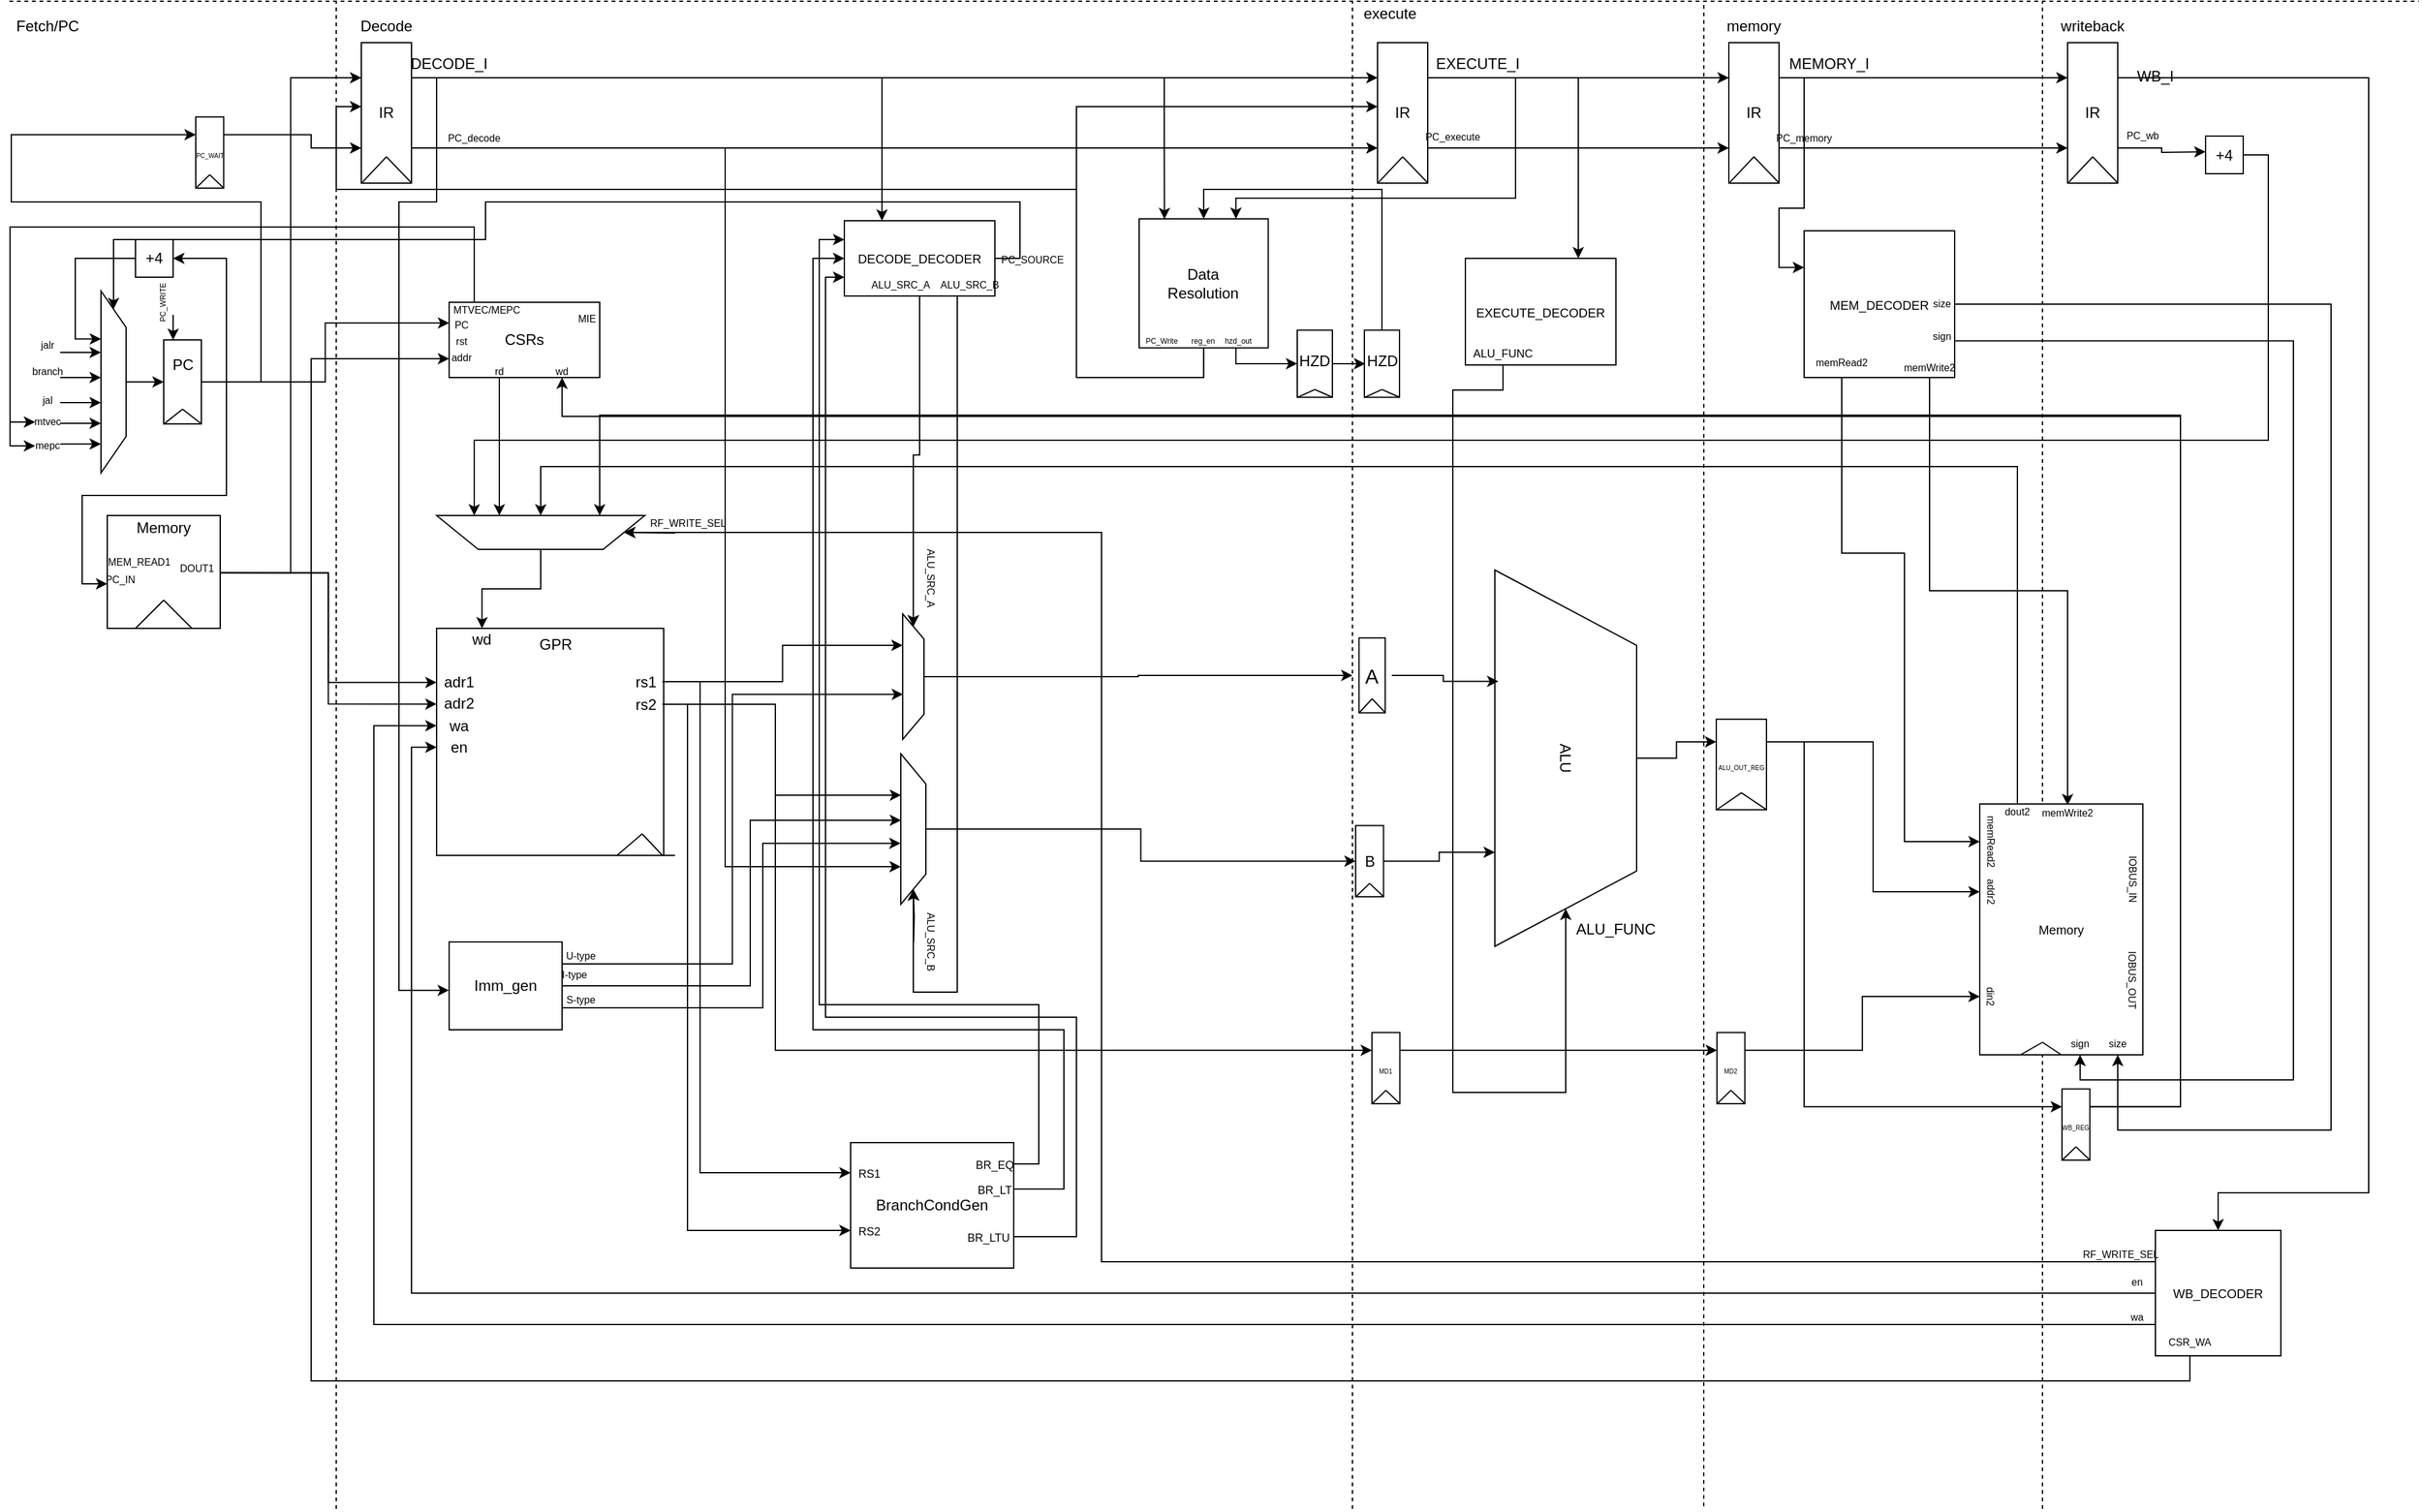 <mxfile version="12.2.2" type="device" pages="1"><diagram id="yyc3Uk4JYR91p4fASKHG" name="Page-1"><mxGraphModel dx="2679" dy="1623" grid="1" gridSize="10" guides="1" tooltips="1" connect="1" arrows="1" fold="1" page="1" pageScale="1" pageWidth="1920" pageHeight="1200" math="0" shadow="0"><root><mxCell id="0"/><mxCell id="1" parent="0"/><mxCell id="xT4s-kxjBnBDxghF9oyi-1" value="" style="endArrow=none;dashed=1;html=1;" parent="1" edge="1"><mxGeometry width="50" height="50" relative="1" as="geometry"><mxPoint x="260" y="1202" as="sourcePoint"/><mxPoint x="260.0" y="-0.5" as="targetPoint"/></mxGeometry></mxCell><mxCell id="xT4s-kxjBnBDxghF9oyi-2" value="" style="endArrow=none;dashed=1;html=1;" parent="1" edge="1"><mxGeometry width="50" height="50" relative="1" as="geometry"><mxPoint x="1070" y="1202" as="sourcePoint"/><mxPoint x="1070.0" y="-4.547e-13" as="targetPoint"/></mxGeometry></mxCell><mxCell id="xT4s-kxjBnBDxghF9oyi-3" value="" style="endArrow=none;dashed=1;html=1;" parent="1" edge="1"><mxGeometry width="50" height="50" relative="1" as="geometry"><mxPoint x="1350" y="1200" as="sourcePoint"/><mxPoint x="1350.083" as="targetPoint"/></mxGeometry></mxCell><mxCell id="xT4s-kxjBnBDxghF9oyi-4" value="" style="endArrow=none;dashed=1;html=1;" parent="1" edge="1"><mxGeometry width="50" height="50" relative="1" as="geometry"><mxPoint x="1620" y="1202" as="sourcePoint"/><mxPoint x="1620" y="-0.5" as="targetPoint"/></mxGeometry></mxCell><mxCell id="xT4s-kxjBnBDxghF9oyi-5" value="Fetch/PC" style="text;html=1;strokeColor=none;fillColor=none;align=center;verticalAlign=middle;whiteSpace=wrap;rounded=0;" parent="1" vertex="1"><mxGeometry x="10" y="10" width="40" height="20" as="geometry"/></mxCell><mxCell id="xT4s-kxjBnBDxghF9oyi-6" value="Decode" style="text;html=1;strokeColor=none;fillColor=none;align=center;verticalAlign=middle;whiteSpace=wrap;rounded=0;" parent="1" vertex="1"><mxGeometry x="280" y="10" width="40" height="20" as="geometry"/></mxCell><mxCell id="xT4s-kxjBnBDxghF9oyi-7" value="" style="endArrow=none;dashed=1;html=1;" parent="1" edge="1"><mxGeometry width="50" height="50" relative="1" as="geometry"><mxPoint x="-0.5" as="sourcePoint"/><mxPoint x="1920" as="targetPoint"/></mxGeometry></mxCell><mxCell id="xT4s-kxjBnBDxghF9oyi-9" value="memory" style="text;html=1;strokeColor=none;fillColor=none;align=center;verticalAlign=middle;whiteSpace=wrap;rounded=0;" parent="1" vertex="1"><mxGeometry x="1370" y="10" width="40" height="20" as="geometry"/></mxCell><mxCell id="xT4s-kxjBnBDxghF9oyi-10" value="writeback" style="text;html=1;strokeColor=none;fillColor=none;align=center;verticalAlign=middle;whiteSpace=wrap;rounded=0;" parent="1" vertex="1"><mxGeometry x="1640" y="10" width="40" height="20" as="geometry"/></mxCell><mxCell id="xT4s-kxjBnBDxghF9oyi-16" value="" style="group" parent="1" vertex="1" connectable="0"><mxGeometry x="270" y="-1" width="60" height="152" as="geometry"/></mxCell><mxCell id="xT4s-kxjBnBDxghF9oyi-17" value="" style="rounded=0;whiteSpace=wrap;html=1;" parent="xT4s-kxjBnBDxghF9oyi-16" vertex="1"><mxGeometry x="10" y="34" width="40" height="112" as="geometry"/></mxCell><mxCell id="xT4s-kxjBnBDxghF9oyi-18" value="IR" style="text;html=1;strokeColor=none;fillColor=none;align=center;verticalAlign=middle;whiteSpace=wrap;rounded=0;" parent="xT4s-kxjBnBDxghF9oyi-16" vertex="1"><mxGeometry x="10" y="80" width="40" height="20" as="geometry"/></mxCell><mxCell id="xT4s-kxjBnBDxghF9oyi-19" value="" style="endArrow=none;html=1;exitX=-0.001;exitY=1.003;exitDx=0;exitDy=0;exitPerimeter=0;" parent="xT4s-kxjBnBDxghF9oyi-16" source="xT4s-kxjBnBDxghF9oyi-17" edge="1"><mxGeometry width="50" height="50" relative="1" as="geometry"><mxPoint y="155" as="sourcePoint"/><mxPoint x="30" y="125" as="targetPoint"/></mxGeometry></mxCell><mxCell id="xT4s-kxjBnBDxghF9oyi-20" value="" style="endArrow=none;html=1;exitX=1.004;exitY=1;exitDx=0;exitDy=0;exitPerimeter=0;" parent="xT4s-kxjBnBDxghF9oyi-16" source="xT4s-kxjBnBDxghF9oyi-17" edge="1"><mxGeometry width="50" height="50" relative="1" as="geometry"><mxPoint x="9.94" y="162.122" as="sourcePoint"/><mxPoint x="30" y="125" as="targetPoint"/></mxGeometry></mxCell><mxCell id="xT4s-kxjBnBDxghF9oyi-21" value="" style="group" parent="1" vertex="1" connectable="0"><mxGeometry x="1080" y="-1" width="60" height="152" as="geometry"/></mxCell><mxCell id="xT4s-kxjBnBDxghF9oyi-22" value="" style="rounded=0;whiteSpace=wrap;html=1;" parent="xT4s-kxjBnBDxghF9oyi-21" vertex="1"><mxGeometry x="10" y="34" width="40" height="112" as="geometry"/></mxCell><mxCell id="xT4s-kxjBnBDxghF9oyi-23" value="IR" style="text;html=1;strokeColor=none;fillColor=none;align=center;verticalAlign=middle;whiteSpace=wrap;rounded=0;" parent="xT4s-kxjBnBDxghF9oyi-21" vertex="1"><mxGeometry x="10" y="80" width="40" height="20" as="geometry"/></mxCell><mxCell id="xT4s-kxjBnBDxghF9oyi-24" value="" style="endArrow=none;html=1;exitX=-0.001;exitY=1.003;exitDx=0;exitDy=0;exitPerimeter=0;" parent="xT4s-kxjBnBDxghF9oyi-21" source="xT4s-kxjBnBDxghF9oyi-22" edge="1"><mxGeometry width="50" height="50" relative="1" as="geometry"><mxPoint y="155" as="sourcePoint"/><mxPoint x="30" y="125" as="targetPoint"/></mxGeometry></mxCell><mxCell id="xT4s-kxjBnBDxghF9oyi-25" value="" style="endArrow=none;html=1;exitX=1.004;exitY=1;exitDx=0;exitDy=0;exitPerimeter=0;" parent="xT4s-kxjBnBDxghF9oyi-21" source="xT4s-kxjBnBDxghF9oyi-22" edge="1"><mxGeometry width="50" height="50" relative="1" as="geometry"><mxPoint x="9.94" y="162.122" as="sourcePoint"/><mxPoint x="30" y="125" as="targetPoint"/></mxGeometry></mxCell><mxCell id="xT4s-kxjBnBDxghF9oyi-8" value="execute" style="text;html=1;strokeColor=none;fillColor=none;align=center;verticalAlign=middle;whiteSpace=wrap;rounded=0;" parent="xT4s-kxjBnBDxghF9oyi-21" vertex="1"><mxGeometry y="0.5" width="40" height="20" as="geometry"/></mxCell><mxCell id="xT4s-kxjBnBDxghF9oyi-26" value="" style="group" parent="1" vertex="1" connectable="0"><mxGeometry x="1360" y="-1" width="60" height="152" as="geometry"/></mxCell><mxCell id="xT4s-kxjBnBDxghF9oyi-27" value="" style="rounded=0;whiteSpace=wrap;html=1;" parent="xT4s-kxjBnBDxghF9oyi-26" vertex="1"><mxGeometry x="10" y="34" width="40" height="112" as="geometry"/></mxCell><mxCell id="xT4s-kxjBnBDxghF9oyi-28" value="IR" style="text;html=1;strokeColor=none;fillColor=none;align=center;verticalAlign=middle;whiteSpace=wrap;rounded=0;" parent="xT4s-kxjBnBDxghF9oyi-26" vertex="1"><mxGeometry y="79.961" width="60" height="20.263" as="geometry"/></mxCell><mxCell id="xT4s-kxjBnBDxghF9oyi-29" value="" style="endArrow=none;html=1;exitX=-0.001;exitY=1.003;exitDx=0;exitDy=0;exitPerimeter=0;" parent="xT4s-kxjBnBDxghF9oyi-26" source="xT4s-kxjBnBDxghF9oyi-27" edge="1"><mxGeometry width="50" height="50" relative="1" as="geometry"><mxPoint y="155" as="sourcePoint"/><mxPoint x="30" y="125" as="targetPoint"/></mxGeometry></mxCell><mxCell id="xT4s-kxjBnBDxghF9oyi-30" value="" style="endArrow=none;html=1;exitX=1.004;exitY=1;exitDx=0;exitDy=0;exitPerimeter=0;" parent="xT4s-kxjBnBDxghF9oyi-26" source="xT4s-kxjBnBDxghF9oyi-27" edge="1"><mxGeometry width="50" height="50" relative="1" as="geometry"><mxPoint x="9.94" y="162.122" as="sourcePoint"/><mxPoint x="30" y="125" as="targetPoint"/></mxGeometry></mxCell><mxCell id="xT4s-kxjBnBDxghF9oyi-31" value="" style="group" parent="1" vertex="1" connectable="0"><mxGeometry x="1630" y="-1" width="80" height="152" as="geometry"/></mxCell><mxCell id="xT4s-kxjBnBDxghF9oyi-32" value="" style="rounded=0;whiteSpace=wrap;html=1;" parent="xT4s-kxjBnBDxghF9oyi-31" vertex="1"><mxGeometry x="10" y="34" width="40" height="112" as="geometry"/></mxCell><mxCell id="xT4s-kxjBnBDxghF9oyi-33" value="IR" style="text;html=1;strokeColor=none;fillColor=none;align=center;verticalAlign=middle;whiteSpace=wrap;rounded=0;" parent="xT4s-kxjBnBDxghF9oyi-31" vertex="1"><mxGeometry y="79.961" width="60" height="20.263" as="geometry"/></mxCell><mxCell id="xT4s-kxjBnBDxghF9oyi-34" value="" style="endArrow=none;html=1;exitX=-0.001;exitY=1.003;exitDx=0;exitDy=0;exitPerimeter=0;" parent="xT4s-kxjBnBDxghF9oyi-31" source="xT4s-kxjBnBDxghF9oyi-32" edge="1"><mxGeometry width="50" height="50" relative="1" as="geometry"><mxPoint y="155" as="sourcePoint"/><mxPoint x="30" y="125" as="targetPoint"/></mxGeometry></mxCell><mxCell id="xT4s-kxjBnBDxghF9oyi-35" value="" style="endArrow=none;html=1;exitX=1.004;exitY=1;exitDx=0;exitDy=0;exitPerimeter=0;" parent="xT4s-kxjBnBDxghF9oyi-31" source="xT4s-kxjBnBDxghF9oyi-32" edge="1"><mxGeometry width="50" height="50" relative="1" as="geometry"><mxPoint x="9.94" y="162.122" as="sourcePoint"/><mxPoint x="30" y="125" as="targetPoint"/></mxGeometry></mxCell><mxCell id="Y3N8VXGvKxDx-O2wMx4W-99" value="&lt;span style=&quot;font-size: 8px&quot;&gt;PC_wb&lt;/span&gt;" style="text;html=1;strokeColor=none;fillColor=none;align=center;verticalAlign=middle;whiteSpace=wrap;rounded=0;" parent="xT4s-kxjBnBDxghF9oyi-31" vertex="1"><mxGeometry x="50" y="100" width="40" height="13" as="geometry"/></mxCell><mxCell id="xT4s-kxjBnBDxghF9oyi-43" style="edgeStyle=orthogonalEdgeStyle;rounded=0;orthogonalLoop=1;jettySize=auto;html=1;exitX=1;exitY=0.25;exitDx=0;exitDy=0;entryX=0;entryY=0.25;entryDx=0;entryDy=0;" parent="1" source="xT4s-kxjBnBDxghF9oyi-17" target="xT4s-kxjBnBDxghF9oyi-22" edge="1"><mxGeometry relative="1" as="geometry"/></mxCell><mxCell id="xT4s-kxjBnBDxghF9oyi-44" style="edgeStyle=orthogonalEdgeStyle;rounded=0;orthogonalLoop=1;jettySize=auto;html=1;exitX=1;exitY=0.25;exitDx=0;exitDy=0;entryX=0;entryY=0.25;entryDx=0;entryDy=0;" parent="1" source="xT4s-kxjBnBDxghF9oyi-22" target="xT4s-kxjBnBDxghF9oyi-27" edge="1"><mxGeometry relative="1" as="geometry"/></mxCell><mxCell id="xT4s-kxjBnBDxghF9oyi-45" style="edgeStyle=orthogonalEdgeStyle;rounded=0;orthogonalLoop=1;jettySize=auto;html=1;exitX=1;exitY=0.25;exitDx=0;exitDy=0;entryX=0;entryY=0.25;entryDx=0;entryDy=0;" parent="1" source="xT4s-kxjBnBDxghF9oyi-27" target="xT4s-kxjBnBDxghF9oyi-32" edge="1"><mxGeometry relative="1" as="geometry"/></mxCell><mxCell id="xT4s-kxjBnBDxghF9oyi-46" value="DECODE_I" style="text;html=1;strokeColor=none;fillColor=none;align=center;verticalAlign=middle;whiteSpace=wrap;rounded=0;" parent="1" vertex="1"><mxGeometry x="330" y="40" width="40" height="20" as="geometry"/></mxCell><mxCell id="xT4s-kxjBnBDxghF9oyi-47" value="EXECUTE_I" style="text;html=1;strokeColor=none;fillColor=none;align=center;verticalAlign=middle;whiteSpace=wrap;rounded=0;" parent="1" vertex="1"><mxGeometry x="1150" y="40" width="40" height="20" as="geometry"/></mxCell><mxCell id="xT4s-kxjBnBDxghF9oyi-48" value="MEMORY_I" style="text;html=1;strokeColor=none;fillColor=none;align=center;verticalAlign=middle;whiteSpace=wrap;rounded=0;" parent="1" vertex="1"><mxGeometry x="1430" y="40" width="40" height="20" as="geometry"/></mxCell><mxCell id="xT4s-kxjBnBDxghF9oyi-49" value="WB_I" style="text;html=1;strokeColor=none;fillColor=none;align=center;verticalAlign=middle;whiteSpace=wrap;rounded=0;" parent="1" vertex="1"><mxGeometry x="1690" y="50" width="40" height="20" as="geometry"/></mxCell><mxCell id="WwDJK-4Y9xHY7GHDowJt-51" value="" style="group" parent="1" vertex="1" connectable="0"><mxGeometry x="10" y="190" width="145" height="166" as="geometry"/></mxCell><mxCell id="WwDJK-4Y9xHY7GHDowJt-27" value="" style="group" parent="WwDJK-4Y9xHY7GHDowJt-51" vertex="1" connectable="0"><mxGeometry y="40" width="145" height="126" as="geometry"/></mxCell><mxCell id="WwDJK-4Y9xHY7GHDowJt-4" value="" style="group" parent="WwDJK-4Y9xHY7GHDowJt-27" vertex="1" connectable="0"><mxGeometry y="40" width="145" height="86" as="geometry"/></mxCell><mxCell id="WwDJK-4Y9xHY7GHDowJt-40" value="" style="group" parent="WwDJK-4Y9xHY7GHDowJt-4" vertex="1" connectable="0"><mxGeometry y="-20" width="145" height="106" as="geometry"/></mxCell><mxCell id="WwDJK-4Y9xHY7GHDowJt-41" value="" style="group" parent="WwDJK-4Y9xHY7GHDowJt-40" vertex="1" connectable="0"><mxGeometry width="145" height="106" as="geometry"/></mxCell><mxCell id="WwDJK-4Y9xHY7GHDowJt-50" value="" style="group" parent="WwDJK-4Y9xHY7GHDowJt-41" vertex="1" connectable="0"><mxGeometry y="20" width="145" height="86" as="geometry"/></mxCell><mxCell id="WwDJK-4Y9xHY7GHDowJt-2" value="" style="shape=trapezoid;perimeter=trapezoidPerimeter;whiteSpace=wrap;html=1;rotation=90;" parent="WwDJK-4Y9xHY7GHDowJt-50" vertex="1"><mxGeometry y="23.5" width="145" height="20" as="geometry"/></mxCell><mxCell id="WwDJK-4Y9xHY7GHDowJt-37" style="edgeStyle=orthogonalEdgeStyle;rounded=0;orthogonalLoop=1;jettySize=auto;html=1;entryX=0.844;entryY=1.006;entryDx=0;entryDy=0;entryPerimeter=0;" parent="WwDJK-4Y9xHY7GHDowJt-50" edge="1"><mxGeometry relative="1" as="geometry"><mxPoint x="62.381" y="10.524" as="targetPoint"/><mxPoint x="30" y="10" as="sourcePoint"/></mxGeometry></mxCell><mxCell id="WwDJK-4Y9xHY7GHDowJt-42" value="&lt;font style=&quot;font-size: 8px&quot;&gt;jalr&lt;/font&gt;" style="text;html=1;strokeColor=none;fillColor=none;align=center;verticalAlign=middle;whiteSpace=wrap;rounded=0;" parent="WwDJK-4Y9xHY7GHDowJt-50" vertex="1"><mxGeometry x="10" width="20" height="6" as="geometry"/></mxCell><mxCell id="WwDJK-4Y9xHY7GHDowJt-44" value="&lt;span style=&quot;font-size: 8px&quot;&gt;branch&lt;/span&gt;" style="text;html=1;strokeColor=none;fillColor=none;align=center;verticalAlign=middle;whiteSpace=wrap;rounded=0;" parent="WwDJK-4Y9xHY7GHDowJt-50" vertex="1"><mxGeometry x="10" y="20.5" width="20" height="6" as="geometry"/></mxCell><mxCell id="WwDJK-4Y9xHY7GHDowJt-45" value="&lt;font style=&quot;font-size: 8px&quot;&gt;jal&lt;/font&gt;" style="text;html=1;strokeColor=none;fillColor=none;align=center;verticalAlign=middle;whiteSpace=wrap;rounded=0;" parent="WwDJK-4Y9xHY7GHDowJt-50" vertex="1"><mxGeometry x="10" y="43.5" width="20" height="6" as="geometry"/></mxCell><mxCell id="WwDJK-4Y9xHY7GHDowJt-47" value="&lt;span style=&quot;font-size: 8px&quot;&gt;mtvec&lt;/span&gt;" style="text;html=1;strokeColor=none;fillColor=none;align=center;verticalAlign=middle;whiteSpace=wrap;rounded=0;" parent="WwDJK-4Y9xHY7GHDowJt-50" vertex="1"><mxGeometry x="10" y="61" width="20" height="6" as="geometry"/></mxCell><mxCell id="WwDJK-4Y9xHY7GHDowJt-46" value="&lt;span style=&quot;font-size: 8px&quot;&gt;mepc&lt;/span&gt;" style="text;html=1;strokeColor=none;fillColor=none;align=center;verticalAlign=middle;whiteSpace=wrap;rounded=0;" parent="WwDJK-4Y9xHY7GHDowJt-50" vertex="1"><mxGeometry x="10" y="80" width="20" height="6" as="geometry"/></mxCell><mxCell id="WwDJK-4Y9xHY7GHDowJt-33" value="" style="endArrow=none;html=1;entryX=0.5;entryY=1;entryDx=0;entryDy=0;exitX=0.75;exitY=1;exitDx=0;exitDy=0;" parent="WwDJK-4Y9xHY7GHDowJt-50" source="WwDJK-4Y9xHY7GHDowJt-2" target="WwDJK-4Y9xHY7GHDowJt-2" edge="1"><mxGeometry width="50" height="50" relative="1" as="geometry"><mxPoint x="-10" y="80" as="sourcePoint"/><mxPoint x="40" y="30" as="targetPoint"/></mxGeometry></mxCell><mxCell id="WwDJK-4Y9xHY7GHDowJt-52" value="" style="group" parent="WwDJK-4Y9xHY7GHDowJt-41" vertex="1" connectable="0"><mxGeometry x="30" width="112.5" height="103" as="geometry"/></mxCell><mxCell id="xT4s-kxjBnBDxghF9oyi-11" value="" style="group" parent="WwDJK-4Y9xHY7GHDowJt-52" vertex="1" connectable="0"><mxGeometry x="82.5" y="20" width="30" height="67" as="geometry"/></mxCell><mxCell id="xT4s-kxjBnBDxghF9oyi-12" value="" style="rounded=0;whiteSpace=wrap;html=1;" parent="xT4s-kxjBnBDxghF9oyi-11" vertex="1"><mxGeometry width="30" height="67" as="geometry"/></mxCell><mxCell id="xT4s-kxjBnBDxghF9oyi-13" value="PC" style="text;html=1;strokeColor=none;fillColor=none;align=center;verticalAlign=middle;whiteSpace=wrap;rounded=0;" parent="xT4s-kxjBnBDxghF9oyi-11" vertex="1"><mxGeometry y="15.665" width="30" height="8.951" as="geometry"/></mxCell><mxCell id="xT4s-kxjBnBDxghF9oyi-14" value="" style="endArrow=none;html=1;exitX=-0.001;exitY=1.003;exitDx=0;exitDy=0;exitPerimeter=0;" parent="xT4s-kxjBnBDxghF9oyi-11" source="xT4s-kxjBnBDxghF9oyi-12" edge="1"><mxGeometry width="50" height="50" relative="1" as="geometry"><mxPoint y="68.473" as="sourcePoint"/><mxPoint x="15" y="55.22" as="targetPoint"/></mxGeometry></mxCell><mxCell id="xT4s-kxjBnBDxghF9oyi-15" value="" style="endArrow=none;html=1;exitX=1.004;exitY=1;exitDx=0;exitDy=0;exitPerimeter=0;" parent="xT4s-kxjBnBDxghF9oyi-11" source="xT4s-kxjBnBDxghF9oyi-12" edge="1"><mxGeometry width="50" height="50" relative="1" as="geometry"><mxPoint x="4.97" y="71.619" as="sourcePoint"/><mxPoint x="15" y="55.22" as="targetPoint"/></mxGeometry></mxCell><mxCell id="WwDJK-4Y9xHY7GHDowJt-3" style="edgeStyle=orthogonalEdgeStyle;rounded=0;orthogonalLoop=1;jettySize=auto;html=1;exitX=0.5;exitY=0;exitDx=0;exitDy=0;entryX=0;entryY=0.5;entryDx=0;entryDy=0;" parent="WwDJK-4Y9xHY7GHDowJt-52" source="WwDJK-4Y9xHY7GHDowJt-2" target="xT4s-kxjBnBDxghF9oyi-12" edge="1"><mxGeometry relative="1" as="geometry"/></mxCell><mxCell id="WwDJK-4Y9xHY7GHDowJt-23" style="edgeStyle=orthogonalEdgeStyle;rounded=0;orthogonalLoop=1;jettySize=auto;html=1;entryX=0.25;entryY=0;entryDx=0;entryDy=0;" parent="WwDJK-4Y9xHY7GHDowJt-52" target="xT4s-kxjBnBDxghF9oyi-12" edge="1"><mxGeometry relative="1" as="geometry"><mxPoint x="90" as="sourcePoint"/></mxGeometry></mxCell><mxCell id="WwDJK-4Y9xHY7GHDowJt-34" style="edgeStyle=orthogonalEdgeStyle;rounded=0;orthogonalLoop=1;jettySize=auto;html=1;entryX=0.844;entryY=1.006;entryDx=0;entryDy=0;entryPerimeter=0;" parent="WwDJK-4Y9xHY7GHDowJt-52" target="WwDJK-4Y9xHY7GHDowJt-2" edge="1"><mxGeometry relative="1" as="geometry"><mxPoint x="10" y="60" as="targetPoint"/><mxPoint y="103" as="sourcePoint"/></mxGeometry></mxCell><mxCell id="WwDJK-4Y9xHY7GHDowJt-38" style="edgeStyle=orthogonalEdgeStyle;rounded=0;orthogonalLoop=1;jettySize=auto;html=1;entryX=0.844;entryY=1.006;entryDx=0;entryDy=0;entryPerimeter=0;" parent="WwDJK-4Y9xHY7GHDowJt-52" edge="1"><mxGeometry relative="1" as="geometry"><mxPoint x="32.381" y="50.524" as="targetPoint"/><mxPoint y="50" as="sourcePoint"/></mxGeometry></mxCell><mxCell id="WwDJK-4Y9xHY7GHDowJt-39" style="edgeStyle=orthogonalEdgeStyle;rounded=0;orthogonalLoop=1;jettySize=auto;html=1;entryX=0.844;entryY=1.006;entryDx=0;entryDy=0;entryPerimeter=0;" parent="WwDJK-4Y9xHY7GHDowJt-52" edge="1"><mxGeometry relative="1" as="geometry"><mxPoint x="32.381" y="70.524" as="targetPoint"/><mxPoint y="70" as="sourcePoint"/></mxGeometry></mxCell><mxCell id="WwDJK-4Y9xHY7GHDowJt-36" style="edgeStyle=orthogonalEdgeStyle;rounded=0;orthogonalLoop=1;jettySize=auto;html=1;entryX=0.844;entryY=1.006;entryDx=0;entryDy=0;entryPerimeter=0;" parent="WwDJK-4Y9xHY7GHDowJt-52" edge="1"><mxGeometry relative="1" as="geometry"><mxPoint x="32.381" y="86.881" as="targetPoint"/><mxPoint y="86.5" as="sourcePoint"/></mxGeometry></mxCell><mxCell id="WwDJK-4Y9xHY7GHDowJt-25" value="&lt;font style=&quot;font-size: 6px&quot;&gt;PC_WRITE&lt;/font&gt;" style="text;html=1;strokeColor=none;fillColor=none;align=center;verticalAlign=middle;whiteSpace=wrap;rounded=0;rotation=-90;" parent="WwDJK-4Y9xHY7GHDowJt-27" vertex="1"><mxGeometry x="90" width="40" height="20" as="geometry"/></mxCell><mxCell id="WwDJK-4Y9xHY7GHDowJt-30" value="" style="group" parent="WwDJK-4Y9xHY7GHDowJt-51" vertex="1" connectable="0"><mxGeometry x="90" width="30" height="30" as="geometry"/></mxCell><mxCell id="WwDJK-4Y9xHY7GHDowJt-28" value="" style="rounded=0;whiteSpace=wrap;html=1;" parent="WwDJK-4Y9xHY7GHDowJt-30" vertex="1"><mxGeometry width="30" height="30" as="geometry"/></mxCell><mxCell id="WwDJK-4Y9xHY7GHDowJt-29" value="+4" style="text;html=1;strokeColor=none;fillColor=none;align=center;verticalAlign=middle;whiteSpace=wrap;rounded=0;" parent="WwDJK-4Y9xHY7GHDowJt-30" vertex="1"><mxGeometry y="7.5" width="30" height="15" as="geometry"/></mxCell><mxCell id="WwDJK-4Y9xHY7GHDowJt-32" style="edgeStyle=orthogonalEdgeStyle;rounded=0;orthogonalLoop=1;jettySize=auto;html=1;exitX=0;exitY=0.5;exitDx=0;exitDy=0;entryX=0.264;entryY=0.998;entryDx=0;entryDy=0;entryPerimeter=0;" parent="WwDJK-4Y9xHY7GHDowJt-51" source="WwDJK-4Y9xHY7GHDowJt-29" target="WwDJK-4Y9xHY7GHDowJt-2" edge="1"><mxGeometry relative="1" as="geometry"><Array as="points"><mxPoint x="42" y="15"/><mxPoint x="42" y="79"/></Array></mxGeometry></mxCell><mxCell id="HF-T8gVDYWp2tUK6mGtr-48" style="edgeStyle=orthogonalEdgeStyle;rounded=0;orthogonalLoop=1;jettySize=auto;html=1;exitX=1;exitY=0.5;exitDx=0;exitDy=0;entryX=1;entryY=0.5;entryDx=0;entryDy=0;" parent="WwDJK-4Y9xHY7GHDowJt-51" source="xT4s-kxjBnBDxghF9oyi-12" target="WwDJK-4Y9xHY7GHDowJt-29" edge="1"><mxGeometry relative="1" as="geometry"/></mxCell><mxCell id="WwDJK-4Y9xHY7GHDowJt-60" value="" style="group" parent="1" vertex="1" connectable="0"><mxGeometry x="142.5" y="75" width="50" height="77" as="geometry"/></mxCell><mxCell id="WwDJK-4Y9xHY7GHDowJt-54" value="" style="group" parent="WwDJK-4Y9xHY7GHDowJt-60" vertex="1" connectable="0"><mxGeometry width="50" height="77" as="geometry"/></mxCell><mxCell id="WwDJK-4Y9xHY7GHDowJt-55" value="" style="rounded=0;whiteSpace=wrap;html=1;" parent="WwDJK-4Y9xHY7GHDowJt-54" vertex="1"><mxGeometry x="5.556" y="17.224" width="22.222" height="56.737" as="geometry"/></mxCell><mxCell id="WwDJK-4Y9xHY7GHDowJt-56" value="&lt;font style=&quot;font-size: 5px&quot;&gt;PC_WAIT&lt;/font&gt;" style="text;html=1;strokeColor=none;fillColor=none;align=center;verticalAlign=middle;whiteSpace=wrap;rounded=0;" parent="WwDJK-4Y9xHY7GHDowJt-54" vertex="1"><mxGeometry y="40.506" width="33.333" height="10.265" as="geometry"/></mxCell><mxCell id="WwDJK-4Y9xHY7GHDowJt-57" value="" style="endArrow=none;html=1;exitX=-0.001;exitY=1.003;exitDx=0;exitDy=0;exitPerimeter=0;" parent="WwDJK-4Y9xHY7GHDowJt-54" source="WwDJK-4Y9xHY7GHDowJt-55" edge="1"><mxGeometry width="50" height="50" relative="1" as="geometry"><mxPoint y="78.52" as="sourcePoint"/><mxPoint x="16.667" y="63.322" as="targetPoint"/></mxGeometry></mxCell><mxCell id="WwDJK-4Y9xHY7GHDowJt-58" value="" style="endArrow=none;html=1;exitX=1.004;exitY=1;exitDx=0;exitDy=0;exitPerimeter=0;" parent="WwDJK-4Y9xHY7GHDowJt-54" source="WwDJK-4Y9xHY7GHDowJt-55" edge="1"><mxGeometry width="50" height="50" relative="1" as="geometry"><mxPoint x="5.522" y="82.127" as="sourcePoint"/><mxPoint x="16.667" y="63.322" as="targetPoint"/></mxGeometry></mxCell><mxCell id="WwDJK-4Y9xHY7GHDowJt-61" style="edgeStyle=orthogonalEdgeStyle;rounded=0;orthogonalLoop=1;jettySize=auto;html=1;exitX=1;exitY=0.5;exitDx=0;exitDy=0;entryX=0;entryY=0.25;entryDx=0;entryDy=0;" parent="1" source="xT4s-kxjBnBDxghF9oyi-12" target="WwDJK-4Y9xHY7GHDowJt-55" edge="1"><mxGeometry relative="1" as="geometry"><Array as="points"><mxPoint x="200" y="304"/><mxPoint x="200" y="160"/><mxPoint x="1" y="160"/><mxPoint x="1" y="106"/></Array></mxGeometry></mxCell><mxCell id="Y3N8VXGvKxDx-O2wMx4W-19" value="" style="group" parent="1" vertex="1" connectable="0"><mxGeometry x="77.5" y="410" width="90" height="90" as="geometry"/></mxCell><mxCell id="Y3N8VXGvKxDx-O2wMx4W-15" value="" style="group" parent="Y3N8VXGvKxDx-O2wMx4W-19" vertex="1" connectable="0"><mxGeometry width="90" height="90" as="geometry"/></mxCell><mxCell id="Y3N8VXGvKxDx-O2wMx4W-13" value="" style="endArrow=none;html=1;" parent="Y3N8VXGvKxDx-O2wMx4W-15" edge="1"><mxGeometry width="50" height="50" relative="1" as="geometry"><mxPoint x="38.571" y="67.5" as="sourcePoint"/><mxPoint x="57.857" y="81.0" as="targetPoint"/></mxGeometry></mxCell><mxCell id="Y3N8VXGvKxDx-O2wMx4W-1" value="" style="rounded=0;whiteSpace=wrap;html=1;" parent="Y3N8VXGvKxDx-O2wMx4W-15" vertex="1"><mxGeometry width="90" height="90.0" as="geometry"/></mxCell><mxCell id="Y3N8VXGvKxDx-O2wMx4W-2" value="Memory" style="text;html=1;strokeColor=none;fillColor=none;align=center;verticalAlign=middle;whiteSpace=wrap;rounded=0;" parent="Y3N8VXGvKxDx-O2wMx4W-15" vertex="1"><mxGeometry x="24.828" y="5.0" width="41.379" height="10.0" as="geometry"/></mxCell><mxCell id="Y3N8VXGvKxDx-O2wMx4W-12" value="" style="endArrow=none;html=1;exitX=0.25;exitY=1;exitDx=0;exitDy=0;" parent="Y3N8VXGvKxDx-O2wMx4W-15" source="Y3N8VXGvKxDx-O2wMx4W-1" edge="1"><mxGeometry width="50" height="50" relative="1" as="geometry"><mxPoint x="12.857" y="94.5" as="sourcePoint"/><mxPoint x="45" y="67.5" as="targetPoint"/></mxGeometry></mxCell><mxCell id="Y3N8VXGvKxDx-O2wMx4W-14" value="" style="endArrow=none;html=1;exitX=0.75;exitY=1;exitDx=0;exitDy=0;" parent="Y3N8VXGvKxDx-O2wMx4W-15" source="Y3N8VXGvKxDx-O2wMx4W-1" edge="1"><mxGeometry width="50" height="50" relative="1" as="geometry"><mxPoint x="35.357" y="103.5" as="sourcePoint"/><mxPoint x="45" y="67.5" as="targetPoint"/></mxGeometry></mxCell><mxCell id="Y3N8VXGvKxDx-O2wMx4W-16" value="&lt;font style=&quot;font-size: 8px&quot;&gt;DOUT1&lt;/font&gt;" style="text;html=1;strokeColor=none;fillColor=none;align=center;verticalAlign=middle;whiteSpace=wrap;rounded=0;" parent="Y3N8VXGvKxDx-O2wMx4W-15" vertex="1"><mxGeometry x="53.929" y="32.5" width="36" height="17.55" as="geometry"/></mxCell><mxCell id="Y3N8VXGvKxDx-O2wMx4W-17" value="&lt;font style=&quot;font-size: 8px&quot;&gt;PC_IN&lt;/font&gt;" style="text;html=1;strokeColor=none;fillColor=none;align=center;verticalAlign=middle;whiteSpace=wrap;rounded=0;" parent="Y3N8VXGvKxDx-O2wMx4W-15" vertex="1"><mxGeometry y="41" width="20" height="18" as="geometry"/></mxCell><mxCell id="Y3N8VXGvKxDx-O2wMx4W-18" value="&lt;font style=&quot;font-size: 8px&quot;&gt;MEM_READ1&lt;/font&gt;" style="text;html=1;strokeColor=none;fillColor=none;align=center;verticalAlign=middle;whiteSpace=wrap;rounded=0;" parent="Y3N8VXGvKxDx-O2wMx4W-15" vertex="1"><mxGeometry x="1" y="27" width="48" height="18" as="geometry"/></mxCell><mxCell id="Y3N8VXGvKxDx-O2wMx4W-20" style="edgeStyle=orthogonalEdgeStyle;rounded=0;orthogonalLoop=1;jettySize=auto;html=1;exitX=1;exitY=0.5;exitDx=0;exitDy=0;entryX=0;entryY=0.75;entryDx=0;entryDy=0;" parent="1" source="xT4s-kxjBnBDxghF9oyi-12" target="Y3N8VXGvKxDx-O2wMx4W-17" edge="1"><mxGeometry relative="1" as="geometry"/></mxCell><mxCell id="Y3N8VXGvKxDx-O2wMx4W-22" style="edgeStyle=orthogonalEdgeStyle;rounded=0;orthogonalLoop=1;jettySize=auto;html=1;exitX=1;exitY=0.75;exitDx=0;exitDy=0;entryX=0;entryY=0.25;entryDx=0;entryDy=0;" parent="1" source="Y3N8VXGvKxDx-O2wMx4W-16" target="xT4s-kxjBnBDxghF9oyi-17" edge="1"><mxGeometry relative="1" as="geometry"/></mxCell><mxCell id="Y3N8VXGvKxDx-O2wMx4W-23" style="edgeStyle=orthogonalEdgeStyle;rounded=0;orthogonalLoop=1;jettySize=auto;html=1;exitX=1;exitY=0.25;exitDx=0;exitDy=0;entryX=0;entryY=0.75;entryDx=0;entryDy=0;" parent="1" source="WwDJK-4Y9xHY7GHDowJt-55" target="xT4s-kxjBnBDxghF9oyi-17" edge="1"><mxGeometry relative="1" as="geometry"><Array as="points"><mxPoint x="240" y="106"/><mxPoint x="240" y="117"/></Array></mxGeometry></mxCell><mxCell id="Y3N8VXGvKxDx-O2wMx4W-41" value="" style="group" parent="1" vertex="1" connectable="0"><mxGeometry x="340" y="500" width="190" height="181" as="geometry"/></mxCell><mxCell id="Y3N8VXGvKxDx-O2wMx4W-39" value="" style="group" parent="Y3N8VXGvKxDx-O2wMx4W-41" vertex="1" connectable="0"><mxGeometry width="190" height="181" as="geometry"/></mxCell><mxCell id="Y3N8VXGvKxDx-O2wMx4W-26" value="" style="group" parent="Y3N8VXGvKxDx-O2wMx4W-39" vertex="1" connectable="0"><mxGeometry width="190" height="181" as="geometry"/></mxCell><mxCell id="Y3N8VXGvKxDx-O2wMx4W-24" value="" style="whiteSpace=wrap;html=1;aspect=fixed;" parent="Y3N8VXGvKxDx-O2wMx4W-26" vertex="1"><mxGeometry width="181" height="181" as="geometry"/></mxCell><mxCell id="Y3N8VXGvKxDx-O2wMx4W-25" value="GPR" style="text;html=1;strokeColor=none;fillColor=none;align=center;verticalAlign=middle;whiteSpace=wrap;rounded=0;" parent="Y3N8VXGvKxDx-O2wMx4W-26" vertex="1"><mxGeometry x="79.167" y="5.279" width="31.667" height="15.083" as="geometry"/></mxCell><mxCell id="Y3N8VXGvKxDx-O2wMx4W-30" value="" style="group" parent="Y3N8VXGvKxDx-O2wMx4W-26" vertex="1" connectable="0"><mxGeometry x="153.81" y="163.762" width="36.19" height="17.238" as="geometry"/></mxCell><mxCell id="Y3N8VXGvKxDx-O2wMx4W-29" value="" style="endArrow=none;html=1;" parent="Y3N8VXGvKxDx-O2wMx4W-30" edge="1"><mxGeometry width="50" height="50" relative="1" as="geometry"><mxPoint x="-10" y="17.238" as="sourcePoint"/><mxPoint x="10.106" as="targetPoint"/></mxGeometry></mxCell><mxCell id="Y3N8VXGvKxDx-O2wMx4W-27" value="" style="endArrow=none;html=1;" parent="Y3N8VXGvKxDx-O2wMx4W-30" edge="1"><mxGeometry width="50" height="50" relative="1" as="geometry"><mxPoint y="17.238" as="sourcePoint"/><mxPoint x="36.19" y="17.238" as="targetPoint"/></mxGeometry></mxCell><mxCell id="Y3N8VXGvKxDx-O2wMx4W-28" value="" style="endArrow=none;html=1;" parent="Y3N8VXGvKxDx-O2wMx4W-30" edge="1"><mxGeometry width="50" height="50" relative="1" as="geometry"><mxPoint x="26.19" y="17.238" as="sourcePoint"/><mxPoint x="10.106" as="targetPoint"/><Array as="points"><mxPoint x="10.19" y="0.238"/></Array></mxGeometry></mxCell><mxCell id="Y3N8VXGvKxDx-O2wMx4W-31" value="adr1" style="text;html=1;strokeColor=none;fillColor=none;align=center;verticalAlign=middle;whiteSpace=wrap;rounded=0;" parent="Y3N8VXGvKxDx-O2wMx4W-26" vertex="1"><mxGeometry y="34.476" width="36.19" height="17.238" as="geometry"/></mxCell><mxCell id="Y3N8VXGvKxDx-O2wMx4W-32" value="adr2" style="text;html=1;strokeColor=none;fillColor=none;align=center;verticalAlign=middle;whiteSpace=wrap;rounded=0;" parent="Y3N8VXGvKxDx-O2wMx4W-26" vertex="1"><mxGeometry y="51.714" width="36.19" height="17.238" as="geometry"/></mxCell><mxCell id="Y3N8VXGvKxDx-O2wMx4W-33" value="wa" style="text;html=1;strokeColor=none;fillColor=none;align=center;verticalAlign=middle;whiteSpace=wrap;rounded=0;" parent="Y3N8VXGvKxDx-O2wMx4W-26" vertex="1"><mxGeometry y="68.952" width="36.19" height="17.238" as="geometry"/></mxCell><mxCell id="Y3N8VXGvKxDx-O2wMx4W-34" value="en" style="text;html=1;strokeColor=none;fillColor=none;align=center;verticalAlign=middle;whiteSpace=wrap;rounded=0;" parent="Y3N8VXGvKxDx-O2wMx4W-26" vertex="1"><mxGeometry y="86.19" width="36.19" height="17.238" as="geometry"/></mxCell><mxCell id="Y3N8VXGvKxDx-O2wMx4W-35" value="rs1" style="text;html=1;strokeColor=none;fillColor=none;align=center;verticalAlign=middle;whiteSpace=wrap;rounded=0;" parent="Y3N8VXGvKxDx-O2wMx4W-26" vertex="1"><mxGeometry x="154" y="34" width="26" height="17" as="geometry"/></mxCell><mxCell id="Y3N8VXGvKxDx-O2wMx4W-36" value="rs2" style="text;html=1;strokeColor=none;fillColor=none;align=center;verticalAlign=middle;whiteSpace=wrap;rounded=0;" parent="Y3N8VXGvKxDx-O2wMx4W-26" vertex="1"><mxGeometry x="154" y="52" width="26" height="17" as="geometry"/></mxCell><mxCell id="Y3N8VXGvKxDx-O2wMx4W-38" value="wd" style="text;html=1;strokeColor=none;fillColor=none;align=center;verticalAlign=middle;whiteSpace=wrap;rounded=0;" parent="Y3N8VXGvKxDx-O2wMx4W-26" vertex="1"><mxGeometry x="18.095" width="36.19" height="17.238" as="geometry"/></mxCell><mxCell id="Y3N8VXGvKxDx-O2wMx4W-45" style="edgeStyle=orthogonalEdgeStyle;rounded=0;orthogonalLoop=1;jettySize=auto;html=1;exitX=0.5;exitY=0;exitDx=0;exitDy=0;entryX=0.5;entryY=0;entryDx=0;entryDy=0;" parent="1" source="Y3N8VXGvKxDx-O2wMx4W-44" target="Y3N8VXGvKxDx-O2wMx4W-38" edge="1"><mxGeometry relative="1" as="geometry"/></mxCell><mxCell id="Y3N8VXGvKxDx-O2wMx4W-50" value="" style="group" parent="1" vertex="1" connectable="0"><mxGeometry x="340" y="360" width="166" height="77" as="geometry"/></mxCell><mxCell id="Y3N8VXGvKxDx-O2wMx4W-44" value="" style="shape=trapezoid;perimeter=trapezoidPerimeter;whiteSpace=wrap;html=1;rotation=180;" parent="Y3N8VXGvKxDx-O2wMx4W-50" vertex="1"><mxGeometry y="50" width="166" height="27" as="geometry"/></mxCell><mxCell id="Y3N8VXGvKxDx-O2wMx4W-52" style="edgeStyle=orthogonalEdgeStyle;rounded=0;orthogonalLoop=1;jettySize=auto;html=1;exitX=1;exitY=0.75;exitDx=0;exitDy=0;entryX=0;entryY=0.5;entryDx=0;entryDy=0;" parent="1" source="Y3N8VXGvKxDx-O2wMx4W-16" target="Y3N8VXGvKxDx-O2wMx4W-31" edge="1"><mxGeometry relative="1" as="geometry"/></mxCell><mxCell id="Y3N8VXGvKxDx-O2wMx4W-53" style="edgeStyle=orthogonalEdgeStyle;rounded=0;orthogonalLoop=1;jettySize=auto;html=1;exitX=1;exitY=0.75;exitDx=0;exitDy=0;entryX=0;entryY=0.5;entryDx=0;entryDy=0;" parent="1" source="Y3N8VXGvKxDx-O2wMx4W-16" target="Y3N8VXGvKxDx-O2wMx4W-32" edge="1"><mxGeometry relative="1" as="geometry"><mxPoint x="290" y="560" as="targetPoint"/></mxGeometry></mxCell><mxCell id="Y3N8VXGvKxDx-O2wMx4W-55" value="" style="endArrow=classic;html=1;entryX=0;entryY=0.5;entryDx=0;entryDy=0;" parent="1" target="Y3N8VXGvKxDx-O2wMx4W-44" edge="1"><mxGeometry width="50" height="50" relative="1" as="geometry"><mxPoint x="530" y="424" as="sourcePoint"/><mxPoint x="540" y="450" as="targetPoint"/></mxGeometry></mxCell><mxCell id="Y3N8VXGvKxDx-O2wMx4W-56" value="&lt;font style=&quot;font-size: 8px&quot;&gt;RF_WRITE_SEL&lt;/font&gt;" style="text;html=1;resizable=0;points=[];align=center;verticalAlign=middle;labelBackgroundColor=#ffffff;" parent="Y3N8VXGvKxDx-O2wMx4W-55" vertex="1" connectable="0"><mxGeometry x="-0.455" y="-5" relative="1" as="geometry"><mxPoint x="21" y="-4" as="offset"/></mxGeometry></mxCell><mxCell id="Y3N8VXGvKxDx-O2wMx4W-59" value="CSRs" style="rounded=0;whiteSpace=wrap;html=1;" parent="1" vertex="1"><mxGeometry x="350" y="240" width="120" height="60" as="geometry"/></mxCell><mxCell id="Y3N8VXGvKxDx-O2wMx4W-70" style="edgeStyle=orthogonalEdgeStyle;rounded=0;orthogonalLoop=1;jettySize=auto;html=1;entryX=0;entryY=0.75;entryDx=0;entryDy=0;" parent="1" source="Y3N8VXGvKxDx-O2wMx4W-60" target="WwDJK-4Y9xHY7GHDowJt-47" edge="1"><mxGeometry relative="1" as="geometry"><mxPoint x="60" y="330" as="targetPoint"/><Array as="points"><mxPoint x="370" y="180"/><mxPoint y="180"/><mxPoint y="336"/></Array></mxGeometry></mxCell><mxCell id="cysmC8a_G-jqqWDBVhPq-25" style="edgeStyle=orthogonalEdgeStyle;rounded=0;orthogonalLoop=1;jettySize=auto;html=1;exitX=0.5;exitY=0;exitDx=0;exitDy=0;entryX=0;entryY=0.75;entryDx=0;entryDy=0;" parent="1" source="Y3N8VXGvKxDx-O2wMx4W-60" target="WwDJK-4Y9xHY7GHDowJt-46" edge="1"><mxGeometry relative="1" as="geometry"><Array as="points"><mxPoint x="370" y="180"/><mxPoint y="180"/><mxPoint y="355"/></Array></mxGeometry></mxCell><mxCell id="Y3N8VXGvKxDx-O2wMx4W-60" value="&lt;font style=&quot;font-size: 8px&quot;&gt;MTVEC/MEPC&lt;/font&gt;" style="text;html=1;strokeColor=none;fillColor=none;align=center;verticalAlign=middle;whiteSpace=wrap;rounded=0;" parent="1" vertex="1"><mxGeometry x="360" y="240" width="40" height="10" as="geometry"/></mxCell><mxCell id="Y3N8VXGvKxDx-O2wMx4W-61" value="&lt;font style=&quot;font-size: 8px&quot;&gt;PC&lt;/font&gt;" style="text;html=1;strokeColor=none;fillColor=none;align=center;verticalAlign=middle;whiteSpace=wrap;rounded=0;" parent="1" vertex="1"><mxGeometry x="350" y="250" width="20" height="13" as="geometry"/></mxCell><mxCell id="Y3N8VXGvKxDx-O2wMx4W-62" value="&lt;font style=&quot;font-size: 8px&quot;&gt;rst&lt;/font&gt;" style="text;html=1;strokeColor=none;fillColor=none;align=center;verticalAlign=middle;whiteSpace=wrap;rounded=0;" parent="1" vertex="1"><mxGeometry x="350" y="263" width="20" height="13" as="geometry"/></mxCell><mxCell id="Y3N8VXGvKxDx-O2wMx4W-63" value="&lt;font style=&quot;font-size: 8px&quot;&gt;addr&lt;/font&gt;" style="text;html=1;strokeColor=none;fillColor=none;align=center;verticalAlign=middle;whiteSpace=wrap;rounded=0;" parent="1" vertex="1"><mxGeometry x="350" y="276" width="20" height="13" as="geometry"/></mxCell><mxCell id="Y3N8VXGvKxDx-O2wMx4W-64" value="&lt;font style=&quot;font-size: 8px&quot;&gt;MIE&lt;/font&gt;" style="text;html=1;strokeColor=none;fillColor=none;align=center;verticalAlign=middle;whiteSpace=wrap;rounded=0;" parent="1" vertex="1"><mxGeometry x="450" y="245" width="20" height="13" as="geometry"/></mxCell><mxCell id="Y3N8VXGvKxDx-O2wMx4W-68" style="edgeStyle=orthogonalEdgeStyle;rounded=0;orthogonalLoop=1;jettySize=auto;html=1;exitX=0.5;exitY=1;exitDx=0;exitDy=0;" parent="1" source="Y3N8VXGvKxDx-O2wMx4W-65" edge="1"><mxGeometry relative="1" as="geometry"><mxPoint x="390" y="410" as="targetPoint"/></mxGeometry></mxCell><mxCell id="Y3N8VXGvKxDx-O2wMx4W-65" value="&lt;span style=&quot;font-size: 8px&quot;&gt;rd&lt;/span&gt;" style="text;html=1;strokeColor=none;fillColor=none;align=center;verticalAlign=middle;whiteSpace=wrap;rounded=0;" parent="1" vertex="1"><mxGeometry x="380" y="287" width="20" height="13" as="geometry"/></mxCell><mxCell id="Y3N8VXGvKxDx-O2wMx4W-66" value="&lt;span style=&quot;font-size: 8px&quot;&gt;wd&lt;/span&gt;" style="text;html=1;strokeColor=none;fillColor=none;align=center;verticalAlign=middle;whiteSpace=wrap;rounded=0;" parent="1" vertex="1"><mxGeometry x="430" y="287" width="20" height="13" as="geometry"/></mxCell><mxCell id="Y3N8VXGvKxDx-O2wMx4W-79" style="edgeStyle=orthogonalEdgeStyle;rounded=0;orthogonalLoop=1;jettySize=auto;html=1;exitX=1;exitY=0.25;exitDx=0;exitDy=0;entryX=0.641;entryY=0.982;entryDx=0;entryDy=0;entryPerimeter=0;" parent="1" source="Y3N8VXGvKxDx-O2wMx4W-72" target="Y3N8VXGvKxDx-O2wMx4W-75" edge="1"><mxGeometry relative="1" as="geometry"/></mxCell><mxCell id="Y3N8VXGvKxDx-O2wMx4W-86" style="edgeStyle=orthogonalEdgeStyle;rounded=0;orthogonalLoop=1;jettySize=auto;html=1;exitX=1;exitY=0.5;exitDx=0;exitDy=0;entryX=0.442;entryY=0.99;entryDx=0;entryDy=0;entryPerimeter=0;" parent="1" source="Y3N8VXGvKxDx-O2wMx4W-72" target="Y3N8VXGvKxDx-O2wMx4W-74" edge="1"><mxGeometry relative="1" as="geometry"><Array as="points"><mxPoint x="590" y="785"/><mxPoint x="590" y="653"/></Array></mxGeometry></mxCell><mxCell id="Y3N8VXGvKxDx-O2wMx4W-87" style="edgeStyle=orthogonalEdgeStyle;rounded=0;orthogonalLoop=1;jettySize=auto;html=1;exitX=1;exitY=0.75;exitDx=0;exitDy=0;entryX=0.595;entryY=1.01;entryDx=0;entryDy=0;entryPerimeter=0;" parent="1" source="Y3N8VXGvKxDx-O2wMx4W-72" target="Y3N8VXGvKxDx-O2wMx4W-74" edge="1"><mxGeometry relative="1" as="geometry"><Array as="points"><mxPoint x="600" y="803"/><mxPoint x="600" y="671"/></Array></mxGeometry></mxCell><mxCell id="Y3N8VXGvKxDx-O2wMx4W-72" value="Imm_gen" style="rounded=0;whiteSpace=wrap;html=1;" parent="1" vertex="1"><mxGeometry x="350" y="750" width="90" height="70" as="geometry"/></mxCell><mxCell id="Y3N8VXGvKxDx-O2wMx4W-73" style="edgeStyle=orthogonalEdgeStyle;rounded=0;orthogonalLoop=1;jettySize=auto;html=1;exitX=1;exitY=0.25;exitDx=0;exitDy=0;entryX=-0.002;entryY=0.551;entryDx=0;entryDy=0;entryPerimeter=0;" parent="1" source="xT4s-kxjBnBDxghF9oyi-17" target="Y3N8VXGvKxDx-O2wMx4W-72" edge="1"><mxGeometry relative="1" as="geometry"><mxPoint x="310" y="230" as="targetPoint"/><Array as="points"><mxPoint x="340" y="61"/><mxPoint x="340" y="160"/><mxPoint x="310" y="160"/><mxPoint x="310" y="789"/></Array></mxGeometry></mxCell><mxCell id="Y3N8VXGvKxDx-O2wMx4W-85" style="edgeStyle=orthogonalEdgeStyle;rounded=0;orthogonalLoop=1;jettySize=auto;html=1;exitX=1;exitY=0.5;exitDx=0;exitDy=0;entryX=1;entryY=0.5;entryDx=0;entryDy=0;" parent="1" target="Y3N8VXGvKxDx-O2wMx4W-74" edge="1"><mxGeometry relative="1" as="geometry"><mxPoint x="720.2" y="750" as="sourcePoint"/></mxGeometry></mxCell><mxCell id="Y3N8VXGvKxDx-O2wMx4W-123" style="edgeStyle=orthogonalEdgeStyle;rounded=0;orthogonalLoop=1;jettySize=auto;html=1;exitX=0.5;exitY=0;exitDx=0;exitDy=0;entryX=0;entryY=0.5;entryDx=0;entryDy=0;" parent="1" source="Y3N8VXGvKxDx-O2wMx4W-74" target="Y3N8VXGvKxDx-O2wMx4W-112" edge="1"><mxGeometry relative="1" as="geometry"/></mxCell><mxCell id="Y3N8VXGvKxDx-O2wMx4W-74" value="" style="shape=trapezoid;perimeter=trapezoidPerimeter;whiteSpace=wrap;html=1;rotation=90;" parent="1" vertex="1"><mxGeometry x="660" y="650" width="120" height="20" as="geometry"/></mxCell><mxCell id="Y3N8VXGvKxDx-O2wMx4W-78" style="edgeStyle=orthogonalEdgeStyle;rounded=0;orthogonalLoop=1;jettySize=auto;html=1;entryX=0;entryY=0.5;entryDx=0;entryDy=0;" parent="1" target="Y3N8VXGvKxDx-O2wMx4W-75" edge="1"><mxGeometry relative="1" as="geometry"><mxPoint x="720" y="460" as="sourcePoint"/></mxGeometry></mxCell><mxCell id="Y3N8VXGvKxDx-O2wMx4W-122" style="edgeStyle=orthogonalEdgeStyle;rounded=0;orthogonalLoop=1;jettySize=auto;html=1;exitX=0.5;exitY=0;exitDx=0;exitDy=0;entryX=0;entryY=0.5;entryDx=0;entryDy=0;" parent="1" source="Y3N8VXGvKxDx-O2wMx4W-75" target="Y3N8VXGvKxDx-O2wMx4W-119" edge="1"><mxGeometry relative="1" as="geometry"/></mxCell><mxCell id="Y3N8VXGvKxDx-O2wMx4W-75" value="" style="shape=trapezoid;perimeter=trapezoidPerimeter;whiteSpace=wrap;html=1;rotation=90;" parent="1" vertex="1"><mxGeometry x="670" y="530" width="100" height="17" as="geometry"/></mxCell><mxCell id="Y3N8VXGvKxDx-O2wMx4W-77" style="edgeStyle=orthogonalEdgeStyle;rounded=0;orthogonalLoop=1;jettySize=auto;html=1;exitX=1;exitY=0.5;exitDx=0;exitDy=0;entryX=0.25;entryY=1;entryDx=0;entryDy=0;" parent="1" source="Y3N8VXGvKxDx-O2wMx4W-35" target="Y3N8VXGvKxDx-O2wMx4W-75" edge="1"><mxGeometry relative="1" as="geometry"/></mxCell><mxCell id="Y3N8VXGvKxDx-O2wMx4W-80" value="&lt;font style=&quot;font-size: 8px&quot;&gt;U-type&lt;/font&gt;" style="text;html=1;strokeColor=none;fillColor=none;align=center;verticalAlign=middle;whiteSpace=wrap;rounded=0;" parent="1" vertex="1"><mxGeometry x="440" y="750" width="30" height="20" as="geometry"/></mxCell><mxCell id="Y3N8VXGvKxDx-O2wMx4W-82" value="&lt;font style=&quot;font-size: 8px&quot;&gt;I-type&lt;/font&gt;" style="text;html=1;strokeColor=none;fillColor=none;align=center;verticalAlign=middle;whiteSpace=wrap;rounded=0;" parent="1" vertex="1"><mxGeometry x="435" y="765" width="30" height="20" as="geometry"/></mxCell><mxCell id="Y3N8VXGvKxDx-O2wMx4W-83" value="&lt;font style=&quot;font-size: 8px&quot;&gt;S-type&lt;/font&gt;" style="text;html=1;strokeColor=none;fillColor=none;align=center;verticalAlign=middle;whiteSpace=wrap;rounded=0;" parent="1" vertex="1"><mxGeometry x="440" y="785" width="30" height="20" as="geometry"/></mxCell><mxCell id="Y3N8VXGvKxDx-O2wMx4W-84" style="edgeStyle=orthogonalEdgeStyle;rounded=0;orthogonalLoop=1;jettySize=auto;html=1;exitX=1;exitY=0.5;exitDx=0;exitDy=0;entryX=0.275;entryY=0.99;entryDx=0;entryDy=0;entryPerimeter=0;" parent="1" source="Y3N8VXGvKxDx-O2wMx4W-36" target="Y3N8VXGvKxDx-O2wMx4W-74" edge="1"><mxGeometry relative="1" as="geometry"><Array as="points"><mxPoint x="610" y="560"/><mxPoint x="610" y="633"/></Array></mxGeometry></mxCell><mxCell id="Y3N8VXGvKxDx-O2wMx4W-88" style="edgeStyle=orthogonalEdgeStyle;rounded=0;orthogonalLoop=1;jettySize=auto;html=1;exitX=1;exitY=0.75;exitDx=0;exitDy=0;entryX=0.75;entryY=1;entryDx=0;entryDy=0;" parent="1" source="xT4s-kxjBnBDxghF9oyi-17" target="Y3N8VXGvKxDx-O2wMx4W-74" edge="1"><mxGeometry relative="1" as="geometry"><mxPoint x="660" y="440" as="targetPoint"/><Array as="points"><mxPoint x="570" y="117"/><mxPoint x="570" y="690"/></Array></mxGeometry></mxCell><mxCell id="Y3N8VXGvKxDx-O2wMx4W-89" style="edgeStyle=orthogonalEdgeStyle;rounded=0;orthogonalLoop=1;jettySize=auto;html=1;exitX=1;exitY=0.75;exitDx=0;exitDy=0;entryX=0;entryY=0.75;entryDx=0;entryDy=0;" parent="1" source="xT4s-kxjBnBDxghF9oyi-17" target="xT4s-kxjBnBDxghF9oyi-22" edge="1"><mxGeometry relative="1" as="geometry"><mxPoint x="890" y="117" as="targetPoint"/></mxGeometry></mxCell><mxCell id="Y3N8VXGvKxDx-O2wMx4W-90" style="edgeStyle=orthogonalEdgeStyle;rounded=0;orthogonalLoop=1;jettySize=auto;html=1;exitX=1;exitY=0.75;exitDx=0;exitDy=0;entryX=0;entryY=0.75;entryDx=0;entryDy=0;" parent="1" source="xT4s-kxjBnBDxghF9oyi-22" target="xT4s-kxjBnBDxghF9oyi-27" edge="1"><mxGeometry relative="1" as="geometry"/></mxCell><mxCell id="Y3N8VXGvKxDx-O2wMx4W-91" style="edgeStyle=orthogonalEdgeStyle;rounded=0;orthogonalLoop=1;jettySize=auto;html=1;exitX=1;exitY=0.75;exitDx=0;exitDy=0;entryX=0;entryY=0.75;entryDx=0;entryDy=0;" parent="1" source="xT4s-kxjBnBDxghF9oyi-27" target="xT4s-kxjBnBDxghF9oyi-32" edge="1"><mxGeometry relative="1" as="geometry"/></mxCell><mxCell id="Y3N8VXGvKxDx-O2wMx4W-92" value="&lt;span style=&quot;font-size: 8px&quot;&gt;PC_decode&lt;/span&gt;" style="text;html=1;strokeColor=none;fillColor=none;align=center;verticalAlign=middle;whiteSpace=wrap;rounded=0;" parent="1" vertex="1"><mxGeometry x="350" y="101" width="40" height="13" as="geometry"/></mxCell><mxCell id="Y3N8VXGvKxDx-O2wMx4W-95" value="&lt;span style=&quot;font-size: 8px&quot;&gt;PC_execute&lt;/span&gt;" style="text;html=1;strokeColor=none;fillColor=none;align=center;verticalAlign=middle;whiteSpace=wrap;rounded=0;" parent="1" vertex="1"><mxGeometry x="1130" y="100.5" width="40" height="13" as="geometry"/></mxCell><mxCell id="Y3N8VXGvKxDx-O2wMx4W-96" value="&lt;span style=&quot;font-size: 8px&quot;&gt;PC_memory&lt;/span&gt;" style="text;html=1;strokeColor=none;fillColor=none;align=center;verticalAlign=middle;whiteSpace=wrap;rounded=0;" parent="1" vertex="1"><mxGeometry x="1410" y="101" width="40" height="13" as="geometry"/></mxCell><mxCell id="Y3N8VXGvKxDx-O2wMx4W-100" value="&lt;font style=&quot;font-size: 8px&quot;&gt;ALU_SRC_B&lt;/font&gt;" style="text;html=1;strokeColor=none;fillColor=none;align=center;verticalAlign=middle;whiteSpace=wrap;rounded=0;rotation=90;" parent="1" vertex="1"><mxGeometry x="720" y="740" width="30" height="20" as="geometry"/></mxCell><mxCell id="Y3N8VXGvKxDx-O2wMx4W-102" value="&lt;font style=&quot;font-size: 8px&quot;&gt;ALU_SRC_A&lt;/font&gt;" style="text;html=1;strokeColor=none;fillColor=none;align=center;verticalAlign=middle;whiteSpace=wrap;rounded=0;rotation=90;" parent="1" vertex="1"><mxGeometry x="720" y="450" width="30" height="20" as="geometry"/></mxCell><mxCell id="Y3N8VXGvKxDx-O2wMx4W-110" value="" style="group" parent="1" vertex="1" connectable="0"><mxGeometry x="1067" y="640" width="50" height="77" as="geometry"/></mxCell><mxCell id="Y3N8VXGvKxDx-O2wMx4W-111" value="" style="group" parent="Y3N8VXGvKxDx-O2wMx4W-110" vertex="1" connectable="0"><mxGeometry width="50" height="77" as="geometry"/></mxCell><mxCell id="Y3N8VXGvKxDx-O2wMx4W-112" value="B" style="rounded=0;whiteSpace=wrap;html=1;" parent="Y3N8VXGvKxDx-O2wMx4W-111" vertex="1"><mxGeometry x="5.556" y="17.224" width="22.222" height="56.737" as="geometry"/></mxCell><mxCell id="Y3N8VXGvKxDx-O2wMx4W-114" value="" style="endArrow=none;html=1;exitX=-0.001;exitY=1.003;exitDx=0;exitDy=0;exitPerimeter=0;" parent="Y3N8VXGvKxDx-O2wMx4W-111" source="Y3N8VXGvKxDx-O2wMx4W-112" edge="1"><mxGeometry width="50" height="50" relative="1" as="geometry"><mxPoint y="78.52" as="sourcePoint"/><mxPoint x="16.667" y="63.322" as="targetPoint"/></mxGeometry></mxCell><mxCell id="Y3N8VXGvKxDx-O2wMx4W-115" value="" style="endArrow=none;html=1;exitX=1.004;exitY=1;exitDx=0;exitDy=0;exitPerimeter=0;" parent="Y3N8VXGvKxDx-O2wMx4W-111" source="Y3N8VXGvKxDx-O2wMx4W-112" edge="1"><mxGeometry width="50" height="50" relative="1" as="geometry"><mxPoint x="5.522" y="82.127" as="sourcePoint"/><mxPoint x="16.667" y="63.322" as="targetPoint"/></mxGeometry></mxCell><mxCell id="Y3N8VXGvKxDx-O2wMx4W-116" value="" style="group" parent="1" vertex="1" connectable="0"><mxGeometry x="1070" y="489.5" width="47" height="81" as="geometry"/></mxCell><mxCell id="Y3N8VXGvKxDx-O2wMx4W-117" value="" style="group" parent="Y3N8VXGvKxDx-O2wMx4W-116" vertex="1" connectable="0"><mxGeometry width="47" height="81" as="geometry"/></mxCell><mxCell id="Y3N8VXGvKxDx-O2wMx4W-118" value="" style="rounded=0;whiteSpace=wrap;html=1;" parent="Y3N8VXGvKxDx-O2wMx4W-117" vertex="1"><mxGeometry x="5.222" y="18.118" width="20.889" height="59.684" as="geometry"/></mxCell><mxCell id="Y3N8VXGvKxDx-O2wMx4W-119" value="&lt;font size=&quot;3&quot;&gt;A&lt;/font&gt;" style="text;html=1;strokeColor=none;fillColor=none;align=center;verticalAlign=middle;whiteSpace=wrap;rounded=0;" parent="Y3N8VXGvKxDx-O2wMx4W-117" vertex="1"><mxGeometry y="42.611" width="31.333" height="10.798" as="geometry"/></mxCell><mxCell id="Y3N8VXGvKxDx-O2wMx4W-120" value="" style="endArrow=none;html=1;exitX=-0.001;exitY=1.003;exitDx=0;exitDy=0;exitPerimeter=0;" parent="Y3N8VXGvKxDx-O2wMx4W-117" source="Y3N8VXGvKxDx-O2wMx4W-118" edge="1"><mxGeometry width="50" height="50" relative="1" as="geometry"><mxPoint y="82.599" as="sourcePoint"/><mxPoint x="15.667" y="66.612" as="targetPoint"/></mxGeometry></mxCell><mxCell id="Y3N8VXGvKxDx-O2wMx4W-121" value="" style="endArrow=none;html=1;exitX=1.004;exitY=1;exitDx=0;exitDy=0;exitPerimeter=0;" parent="Y3N8VXGvKxDx-O2wMx4W-117" source="Y3N8VXGvKxDx-O2wMx4W-118" edge="1"><mxGeometry width="50" height="50" relative="1" as="geometry"><mxPoint x="5.191" y="86.394" as="sourcePoint"/><mxPoint x="15.667" y="66.612" as="targetPoint"/></mxGeometry></mxCell><mxCell id="Y3N8VXGvKxDx-O2wMx4W-137" style="edgeStyle=orthogonalEdgeStyle;rounded=0;orthogonalLoop=1;jettySize=auto;html=1;exitX=0.5;exitY=0;exitDx=0;exitDy=0;entryX=0;entryY=0.25;entryDx=0;entryDy=0;" parent="1" source="Y3N8VXGvKxDx-O2wMx4W-124" target="Y3N8VXGvKxDx-O2wMx4W-131" edge="1"><mxGeometry relative="1" as="geometry"/></mxCell><mxCell id="Y3N8VXGvKxDx-O2wMx4W-124" value="ALU" style="shape=trapezoid;perimeter=trapezoidPerimeter;whiteSpace=wrap;html=1;rotation=90;" parent="1" vertex="1"><mxGeometry x="1090" y="547" width="300" height="113" as="geometry"/></mxCell><mxCell id="Y3N8VXGvKxDx-O2wMx4W-125" style="edgeStyle=orthogonalEdgeStyle;rounded=0;orthogonalLoop=1;jettySize=auto;html=1;exitX=1;exitY=0.5;exitDx=0;exitDy=0;entryX=0.296;entryY=0.975;entryDx=0;entryDy=0;entryPerimeter=0;" parent="1" source="Y3N8VXGvKxDx-O2wMx4W-119" target="Y3N8VXGvKxDx-O2wMx4W-124" edge="1"><mxGeometry relative="1" as="geometry"/></mxCell><mxCell id="Y3N8VXGvKxDx-O2wMx4W-126" style="edgeStyle=orthogonalEdgeStyle;rounded=0;orthogonalLoop=1;jettySize=auto;html=1;exitX=1;exitY=0.5;exitDx=0;exitDy=0;entryX=0.75;entryY=1;entryDx=0;entryDy=0;" parent="1" source="Y3N8VXGvKxDx-O2wMx4W-112" target="Y3N8VXGvKxDx-O2wMx4W-124" edge="1"><mxGeometry relative="1" as="geometry"/></mxCell><mxCell id="Y3N8VXGvKxDx-O2wMx4W-128" value="ALU_FUNC" style="text;html=1;strokeColor=none;fillColor=none;align=center;verticalAlign=middle;whiteSpace=wrap;rounded=0;" parent="1" vertex="1"><mxGeometry x="1260" y="730" width="40" height="20" as="geometry"/></mxCell><mxCell id="Y3N8VXGvKxDx-O2wMx4W-129" value="" style="group" parent="1" vertex="1" connectable="0"><mxGeometry x="1350" y="550.5" width="90" height="98" as="geometry"/></mxCell><mxCell id="Y3N8VXGvKxDx-O2wMx4W-130" value="" style="group" parent="Y3N8VXGvKxDx-O2wMx4W-129" vertex="1" connectable="0"><mxGeometry width="90" height="98.0" as="geometry"/></mxCell><mxCell id="Y3N8VXGvKxDx-O2wMx4W-131" value="" style="rounded=0;whiteSpace=wrap;html=1;" parent="Y3N8VXGvKxDx-O2wMx4W-130" vertex="1"><mxGeometry x="10" y="21.921" width="40" height="72.211" as="geometry"/></mxCell><mxCell id="Y3N8VXGvKxDx-O2wMx4W-132" value="&lt;font style=&quot;font-size: 5px&quot;&gt;ALU_OUT_REG&lt;/font&gt;" style="text;html=1;strokeColor=none;fillColor=none;align=center;verticalAlign=middle;whiteSpace=wrap;rounded=0;" parent="Y3N8VXGvKxDx-O2wMx4W-130" vertex="1"><mxGeometry y="51.553" width="60.0" height="13.064" as="geometry"/></mxCell><mxCell id="Y3N8VXGvKxDx-O2wMx4W-133" value="" style="endArrow=none;html=1;exitX=-0.001;exitY=1.003;exitDx=0;exitDy=0;exitPerimeter=0;" parent="Y3N8VXGvKxDx-O2wMx4W-130" source="Y3N8VXGvKxDx-O2wMx4W-131" edge="1"><mxGeometry width="50" height="50" relative="1" as="geometry"><mxPoint y="99.934" as="sourcePoint"/><mxPoint x="30.0" y="80.592" as="targetPoint"/></mxGeometry></mxCell><mxCell id="Y3N8VXGvKxDx-O2wMx4W-134" value="" style="endArrow=none;html=1;exitX=1.004;exitY=1;exitDx=0;exitDy=0;exitPerimeter=0;" parent="Y3N8VXGvKxDx-O2wMx4W-130" source="Y3N8VXGvKxDx-O2wMx4W-131" edge="1"><mxGeometry width="50" height="50" relative="1" as="geometry"><mxPoint x="9.94" y="104.526" as="sourcePoint"/><mxPoint x="30.0" y="80.592" as="targetPoint"/></mxGeometry></mxCell><mxCell id="Y3N8VXGvKxDx-O2wMx4W-138" value="" style="group" parent="1" vertex="1" connectable="0"><mxGeometry x="1080" y="805" width="50" height="77" as="geometry"/></mxCell><mxCell id="Y3N8VXGvKxDx-O2wMx4W-139" value="" style="group" parent="Y3N8VXGvKxDx-O2wMx4W-138" vertex="1" connectable="0"><mxGeometry width="50" height="77" as="geometry"/></mxCell><mxCell id="Y3N8VXGvKxDx-O2wMx4W-140" value="" style="rounded=0;whiteSpace=wrap;html=1;" parent="Y3N8VXGvKxDx-O2wMx4W-139" vertex="1"><mxGeometry x="5.556" y="17.224" width="22.222" height="56.737" as="geometry"/></mxCell><mxCell id="Y3N8VXGvKxDx-O2wMx4W-141" value="&lt;font style=&quot;font-size: 5px&quot;&gt;MD1&lt;/font&gt;" style="text;html=1;strokeColor=none;fillColor=none;align=center;verticalAlign=middle;whiteSpace=wrap;rounded=0;" parent="Y3N8VXGvKxDx-O2wMx4W-139" vertex="1"><mxGeometry y="40.506" width="33.333" height="10.265" as="geometry"/></mxCell><mxCell id="Y3N8VXGvKxDx-O2wMx4W-142" value="" style="endArrow=none;html=1;exitX=-0.001;exitY=1.003;exitDx=0;exitDy=0;exitPerimeter=0;" parent="Y3N8VXGvKxDx-O2wMx4W-139" source="Y3N8VXGvKxDx-O2wMx4W-140" edge="1"><mxGeometry width="50" height="50" relative="1" as="geometry"><mxPoint y="78.52" as="sourcePoint"/><mxPoint x="16.667" y="63.322" as="targetPoint"/></mxGeometry></mxCell><mxCell id="Y3N8VXGvKxDx-O2wMx4W-143" value="" style="endArrow=none;html=1;exitX=1.004;exitY=1;exitDx=0;exitDy=0;exitPerimeter=0;" parent="Y3N8VXGvKxDx-O2wMx4W-139" source="Y3N8VXGvKxDx-O2wMx4W-140" edge="1"><mxGeometry width="50" height="50" relative="1" as="geometry"><mxPoint x="5.522" y="82.127" as="sourcePoint"/><mxPoint x="16.667" y="63.322" as="targetPoint"/></mxGeometry></mxCell><mxCell id="Y3N8VXGvKxDx-O2wMx4W-144" style="edgeStyle=orthogonalEdgeStyle;rounded=0;orthogonalLoop=1;jettySize=auto;html=1;exitX=1;exitY=0.5;exitDx=0;exitDy=0;entryX=0;entryY=0.25;entryDx=0;entryDy=0;" parent="1" source="Y3N8VXGvKxDx-O2wMx4W-36" target="Y3N8VXGvKxDx-O2wMx4W-140" edge="1"><mxGeometry relative="1" as="geometry"><mxPoint x="830" y="820" as="targetPoint"/><Array as="points"><mxPoint x="610" y="560"/><mxPoint x="610" y="836"/></Array></mxGeometry></mxCell><mxCell id="Y3N8VXGvKxDx-O2wMx4W-145" value="" style="group" parent="1" vertex="1" connectable="0"><mxGeometry x="1355" y="805" width="50" height="77" as="geometry"/></mxCell><mxCell id="Y3N8VXGvKxDx-O2wMx4W-146" value="" style="group" parent="Y3N8VXGvKxDx-O2wMx4W-145" vertex="1" connectable="0"><mxGeometry width="50" height="77" as="geometry"/></mxCell><mxCell id="Y3N8VXGvKxDx-O2wMx4W-147" value="" style="rounded=0;whiteSpace=wrap;html=1;" parent="Y3N8VXGvKxDx-O2wMx4W-146" vertex="1"><mxGeometry x="5.556" y="17.224" width="22.222" height="56.737" as="geometry"/></mxCell><mxCell id="Y3N8VXGvKxDx-O2wMx4W-148" value="&lt;font style=&quot;font-size: 5px&quot;&gt;MD2&lt;/font&gt;" style="text;html=1;strokeColor=none;fillColor=none;align=center;verticalAlign=middle;whiteSpace=wrap;rounded=0;" parent="Y3N8VXGvKxDx-O2wMx4W-146" vertex="1"><mxGeometry y="40.506" width="33.333" height="10.265" as="geometry"/></mxCell><mxCell id="Y3N8VXGvKxDx-O2wMx4W-149" value="" style="endArrow=none;html=1;exitX=-0.001;exitY=1.003;exitDx=0;exitDy=0;exitPerimeter=0;" parent="Y3N8VXGvKxDx-O2wMx4W-146" source="Y3N8VXGvKxDx-O2wMx4W-147" edge="1"><mxGeometry width="50" height="50" relative="1" as="geometry"><mxPoint y="78.52" as="sourcePoint"/><mxPoint x="16.667" y="63.322" as="targetPoint"/></mxGeometry></mxCell><mxCell id="Y3N8VXGvKxDx-O2wMx4W-150" value="" style="endArrow=none;html=1;exitX=1.004;exitY=1;exitDx=0;exitDy=0;exitPerimeter=0;" parent="Y3N8VXGvKxDx-O2wMx4W-146" source="Y3N8VXGvKxDx-O2wMx4W-147" edge="1"><mxGeometry width="50" height="50" relative="1" as="geometry"><mxPoint x="5.522" y="82.127" as="sourcePoint"/><mxPoint x="16.667" y="63.322" as="targetPoint"/></mxGeometry></mxCell><mxCell id="Y3N8VXGvKxDx-O2wMx4W-151" style="edgeStyle=orthogonalEdgeStyle;rounded=0;orthogonalLoop=1;jettySize=auto;html=1;exitX=1;exitY=0.25;exitDx=0;exitDy=0;entryX=0;entryY=0.25;entryDx=0;entryDy=0;" parent="1" source="Y3N8VXGvKxDx-O2wMx4W-140" target="Y3N8VXGvKxDx-O2wMx4W-147" edge="1"><mxGeometry relative="1" as="geometry"/></mxCell><mxCell id="Y3N8VXGvKxDx-O2wMx4W-152" value="" style="group" parent="1" vertex="1" connectable="0"><mxGeometry x="1750" y="107.5" width="30" height="30" as="geometry"/></mxCell><mxCell id="Y3N8VXGvKxDx-O2wMx4W-153" value="" style="rounded=0;whiteSpace=wrap;html=1;" parent="Y3N8VXGvKxDx-O2wMx4W-152" vertex="1"><mxGeometry width="30" height="30" as="geometry"/></mxCell><mxCell id="Y3N8VXGvKxDx-O2wMx4W-154" value="+4" style="text;html=1;strokeColor=none;fillColor=none;align=center;verticalAlign=middle;whiteSpace=wrap;rounded=0;" parent="Y3N8VXGvKxDx-O2wMx4W-152" vertex="1"><mxGeometry y="7.5" width="30" height="15" as="geometry"/></mxCell><mxCell id="Y3N8VXGvKxDx-O2wMx4W-157" style="edgeStyle=orthogonalEdgeStyle;rounded=0;orthogonalLoop=1;jettySize=auto;html=1;exitX=1;exitY=0.75;exitDx=0;exitDy=0;" parent="1" source="xT4s-kxjBnBDxghF9oyi-32" edge="1"><mxGeometry relative="1" as="geometry"><mxPoint x="1750" y="120" as="targetPoint"/></mxGeometry></mxCell><mxCell id="Y3N8VXGvKxDx-O2wMx4W-158" style="edgeStyle=orthogonalEdgeStyle;rounded=0;orthogonalLoop=1;jettySize=auto;html=1;exitX=1;exitY=0.5;exitDx=0;exitDy=0;" parent="1" source="Y3N8VXGvKxDx-O2wMx4W-154" edge="1"><mxGeometry relative="1" as="geometry"><mxPoint x="370" y="410" as="targetPoint"/><Array as="points"><mxPoint x="1800" y="123"/><mxPoint x="1800" y="350"/><mxPoint x="370" y="350"/></Array></mxGeometry></mxCell><mxCell id="cysmC8a_G-jqqWDBVhPq-7" style="edgeStyle=orthogonalEdgeStyle;rounded=0;orthogonalLoop=1;jettySize=auto;html=1;exitX=1;exitY=0.25;exitDx=0;exitDy=0;entryX=0.5;entryY=1;entryDx=0;entryDy=0;" parent="1" source="Y3N8VXGvKxDx-O2wMx4W-131" target="cysmC8a_G-jqqWDBVhPq-4" edge="1"><mxGeometry relative="1" as="geometry"/></mxCell><mxCell id="cysmC8a_G-jqqWDBVhPq-8" style="edgeStyle=orthogonalEdgeStyle;rounded=0;orthogonalLoop=1;jettySize=auto;html=1;exitX=1;exitY=0.25;exitDx=0;exitDy=0;entryX=0.5;entryY=1;entryDx=0;entryDy=0;" parent="1" source="Y3N8VXGvKxDx-O2wMx4W-147" target="cysmC8a_G-jqqWDBVhPq-5" edge="1"><mxGeometry relative="1" as="geometry"/></mxCell><mxCell id="cysmC8a_G-jqqWDBVhPq-15" value="" style="group" parent="1" vertex="1" connectable="0"><mxGeometry x="1570" y="640" width="133" height="200" as="geometry"/></mxCell><mxCell id="Y3N8VXGvKxDx-O2wMx4W-159" value="&lt;font style=&quot;font-size: 10px&quot;&gt;Memory&lt;/font&gt;" style="rounded=0;whiteSpace=wrap;html=1;" parent="cysmC8a_G-jqqWDBVhPq-15" vertex="1"><mxGeometry width="130" height="200" as="geometry"/></mxCell><mxCell id="cysmC8a_G-jqqWDBVhPq-1" value="&lt;font style=&quot;font-size: 8px&quot;&gt;dout2&lt;/font&gt;" style="text;html=1;strokeColor=none;fillColor=none;align=center;verticalAlign=middle;whiteSpace=wrap;rounded=0;" parent="cysmC8a_G-jqqWDBVhPq-15" vertex="1"><mxGeometry x="20" width="20" height="10" as="geometry"/></mxCell><mxCell id="cysmC8a_G-jqqWDBVhPq-2" value="&lt;font style=&quot;font-size: 8px&quot;&gt;memWrite2&lt;/font&gt;" style="text;html=1;strokeColor=none;fillColor=none;align=center;verticalAlign=middle;whiteSpace=wrap;rounded=0;" parent="cysmC8a_G-jqqWDBVhPq-15" vertex="1"><mxGeometry x="60" y="1" width="20" height="10" as="geometry"/></mxCell><mxCell id="cysmC8a_G-jqqWDBVhPq-3" value="&lt;font style=&quot;font-size: 8px&quot;&gt;memRead2&lt;/font&gt;" style="text;html=1;strokeColor=none;fillColor=none;align=center;verticalAlign=middle;whiteSpace=wrap;rounded=0;rotation=90;" parent="cysmC8a_G-jqqWDBVhPq-15" vertex="1"><mxGeometry y="20" width="20" height="20" as="geometry"/></mxCell><mxCell id="cysmC8a_G-jqqWDBVhPq-4" value="&lt;font style=&quot;font-size: 8px&quot;&gt;addr2&lt;/font&gt;" style="text;html=1;strokeColor=none;fillColor=none;align=center;verticalAlign=middle;whiteSpace=wrap;rounded=0;rotation=90;" parent="cysmC8a_G-jqqWDBVhPq-15" vertex="1"><mxGeometry y="60" width="20" height="20" as="geometry"/></mxCell><mxCell id="cysmC8a_G-jqqWDBVhPq-5" value="&lt;font style=&quot;font-size: 8px&quot;&gt;din2&lt;/font&gt;" style="text;html=1;strokeColor=none;fillColor=none;align=center;verticalAlign=middle;whiteSpace=wrap;rounded=0;rotation=90;" parent="cysmC8a_G-jqqWDBVhPq-15" vertex="1"><mxGeometry y="143.5" width="20" height="20" as="geometry"/></mxCell><mxCell id="cysmC8a_G-jqqWDBVhPq-9" value="" style="endArrow=none;html=1;exitX=0.25;exitY=1;exitDx=0;exitDy=0;" parent="cysmC8a_G-jqqWDBVhPq-15" source="Y3N8VXGvKxDx-O2wMx4W-159" edge="1"><mxGeometry width="50" height="50" relative="1" as="geometry"><mxPoint x="50" y="200" as="sourcePoint"/><mxPoint x="50" y="190" as="targetPoint"/></mxGeometry></mxCell><mxCell id="cysmC8a_G-jqqWDBVhPq-10" value="" style="endArrow=none;html=1;entryX=0.5;entryY=1;entryDx=0;entryDy=0;" parent="cysmC8a_G-jqqWDBVhPq-15" target="Y3N8VXGvKxDx-O2wMx4W-159" edge="1"><mxGeometry width="50" height="50" relative="1" as="geometry"><mxPoint x="50" y="190" as="sourcePoint"/><mxPoint x="60" y="200" as="targetPoint"/></mxGeometry></mxCell><mxCell id="cysmC8a_G-jqqWDBVhPq-11" value="&lt;font style=&quot;font-size: 8px&quot;&gt;sign&lt;/font&gt;" style="text;html=1;strokeColor=none;fillColor=none;align=center;verticalAlign=middle;whiteSpace=wrap;rounded=0;" parent="cysmC8a_G-jqqWDBVhPq-15" vertex="1"><mxGeometry x="70" y="180" width="20" height="20" as="geometry"/></mxCell><mxCell id="cysmC8a_G-jqqWDBVhPq-12" value="&lt;font style=&quot;font-size: 8px&quot;&gt;size&lt;/font&gt;" style="text;html=1;strokeColor=none;fillColor=none;align=center;verticalAlign=middle;whiteSpace=wrap;rounded=0;" parent="cysmC8a_G-jqqWDBVhPq-15" vertex="1"><mxGeometry x="100" y="180" width="20" height="20" as="geometry"/></mxCell><mxCell id="cysmC8a_G-jqqWDBVhPq-13" value="&lt;font style=&quot;font-size: 8px&quot;&gt;IOBUS_IN&lt;/font&gt;" style="text;html=1;strokeColor=none;fillColor=none;align=center;verticalAlign=middle;whiteSpace=wrap;rounded=0;rotation=90;" parent="cysmC8a_G-jqqWDBVhPq-15" vertex="1"><mxGeometry x="113" y="55" width="20" height="10" as="geometry"/></mxCell><mxCell id="cysmC8a_G-jqqWDBVhPq-14" value="&lt;font style=&quot;font-size: 8px&quot;&gt;IOBUS_OUT&lt;/font&gt;" style="text;html=1;strokeColor=none;fillColor=none;align=center;verticalAlign=middle;whiteSpace=wrap;rounded=0;rotation=90;" parent="cysmC8a_G-jqqWDBVhPq-15" vertex="1"><mxGeometry x="113" y="133" width="20" height="15" as="geometry"/></mxCell><mxCell id="cysmC8a_G-jqqWDBVhPq-16" value="" style="group" parent="1" vertex="1" connectable="0"><mxGeometry x="1630" y="850" width="50" height="77" as="geometry"/></mxCell><mxCell id="cysmC8a_G-jqqWDBVhPq-17" value="" style="group" parent="cysmC8a_G-jqqWDBVhPq-16" vertex="1" connectable="0"><mxGeometry width="50" height="77" as="geometry"/></mxCell><mxCell id="cysmC8a_G-jqqWDBVhPq-18" value="" style="rounded=0;whiteSpace=wrap;html=1;" parent="cysmC8a_G-jqqWDBVhPq-17" vertex="1"><mxGeometry x="5.556" y="17.224" width="22.222" height="56.737" as="geometry"/></mxCell><mxCell id="cysmC8a_G-jqqWDBVhPq-19" value="&lt;font style=&quot;font-size: 5px&quot;&gt;WB_REG&lt;/font&gt;" style="text;html=1;strokeColor=none;fillColor=none;align=center;verticalAlign=middle;whiteSpace=wrap;rounded=0;" parent="cysmC8a_G-jqqWDBVhPq-17" vertex="1"><mxGeometry y="40.506" width="33.333" height="10.265" as="geometry"/></mxCell><mxCell id="cysmC8a_G-jqqWDBVhPq-20" value="" style="endArrow=none;html=1;exitX=-0.001;exitY=1.003;exitDx=0;exitDy=0;exitPerimeter=0;" parent="cysmC8a_G-jqqWDBVhPq-17" source="cysmC8a_G-jqqWDBVhPq-18" edge="1"><mxGeometry width="50" height="50" relative="1" as="geometry"><mxPoint y="78.52" as="sourcePoint"/><mxPoint x="16.667" y="63.322" as="targetPoint"/></mxGeometry></mxCell><mxCell id="cysmC8a_G-jqqWDBVhPq-21" value="" style="endArrow=none;html=1;exitX=1.004;exitY=1;exitDx=0;exitDy=0;exitPerimeter=0;" parent="cysmC8a_G-jqqWDBVhPq-17" source="cysmC8a_G-jqqWDBVhPq-18" edge="1"><mxGeometry width="50" height="50" relative="1" as="geometry"><mxPoint x="5.522" y="82.127" as="sourcePoint"/><mxPoint x="16.667" y="63.322" as="targetPoint"/></mxGeometry></mxCell><mxCell id="cysmC8a_G-jqqWDBVhPq-22" style="edgeStyle=orthogonalEdgeStyle;rounded=0;orthogonalLoop=1;jettySize=auto;html=1;exitX=1;exitY=0.25;exitDx=0;exitDy=0;entryX=0;entryY=0.25;entryDx=0;entryDy=0;" parent="1" source="Y3N8VXGvKxDx-O2wMx4W-131" target="cysmC8a_G-jqqWDBVhPq-18" edge="1"><mxGeometry relative="1" as="geometry"><Array as="points"><mxPoint x="1430" y="591"/><mxPoint x="1430" y="882"/></Array></mxGeometry></mxCell><mxCell id="cysmC8a_G-jqqWDBVhPq-23" style="edgeStyle=orthogonalEdgeStyle;rounded=0;orthogonalLoop=1;jettySize=auto;html=1;exitX=1;exitY=0.25;exitDx=0;exitDy=0;entryX=0.217;entryY=1;entryDx=0;entryDy=0;entryPerimeter=0;" parent="1" source="cysmC8a_G-jqqWDBVhPq-18" target="Y3N8VXGvKxDx-O2wMx4W-44" edge="1"><mxGeometry relative="1" as="geometry"><Array as="points"><mxPoint x="1730" y="881"/><mxPoint x="1730" y="330"/><mxPoint x="470" y="330"/></Array></mxGeometry></mxCell><mxCell id="cysmC8a_G-jqqWDBVhPq-24" style="edgeStyle=orthogonalEdgeStyle;rounded=0;orthogonalLoop=1;jettySize=auto;html=1;exitX=1;exitY=0.25;exitDx=0;exitDy=0;entryX=0.5;entryY=1;entryDx=0;entryDy=0;" parent="1" source="cysmC8a_G-jqqWDBVhPq-18" target="Y3N8VXGvKxDx-O2wMx4W-66" edge="1"><mxGeometry relative="1" as="geometry"><Array as="points"><mxPoint x="1730" y="881"/><mxPoint x="1730" y="331"/><mxPoint x="440" y="331"/></Array></mxGeometry></mxCell><mxCell id="cysmC8a_G-jqqWDBVhPq-31" style="edgeStyle=orthogonalEdgeStyle;rounded=0;orthogonalLoop=1;jettySize=auto;html=1;exitX=1;exitY=0.5;exitDx=0;exitDy=0;entryX=0;entryY=0.5;entryDx=0;entryDy=0;" parent="1" source="Y3N8VXGvKxDx-O2wMx4W-35" target="cysmC8a_G-jqqWDBVhPq-28" edge="1"><mxGeometry relative="1" as="geometry"><Array as="points"><mxPoint x="550" y="543"/><mxPoint x="550" y="934"/></Array></mxGeometry></mxCell><mxCell id="cysmC8a_G-jqqWDBVhPq-32" style="edgeStyle=orthogonalEdgeStyle;rounded=0;orthogonalLoop=1;jettySize=auto;html=1;exitX=1;exitY=0.5;exitDx=0;exitDy=0;entryX=0;entryY=0.5;entryDx=0;entryDy=0;" parent="1" source="Y3N8VXGvKxDx-O2wMx4W-36" target="cysmC8a_G-jqqWDBVhPq-29" edge="1"><mxGeometry relative="1" as="geometry"><Array as="points"><mxPoint x="540" y="560"/><mxPoint x="540" y="980"/></Array></mxGeometry></mxCell><mxCell id="cysmC8a_G-jqqWDBVhPq-37" value="" style="group" parent="1" vertex="1" connectable="0"><mxGeometry x="670" y="910" width="130" height="100" as="geometry"/></mxCell><mxCell id="cysmC8a_G-jqqWDBVhPq-27" value="BranchCondGen" style="rounded=0;whiteSpace=wrap;html=1;" parent="cysmC8a_G-jqqWDBVhPq-37" vertex="1"><mxGeometry width="130" height="100" as="geometry"/></mxCell><mxCell id="cysmC8a_G-jqqWDBVhPq-28" value="&lt;font style=&quot;font-size: 9px&quot;&gt;RS1&lt;/font&gt;" style="text;html=1;strokeColor=none;fillColor=none;align=center;verticalAlign=middle;whiteSpace=wrap;rounded=0;" parent="cysmC8a_G-jqqWDBVhPq-37" vertex="1"><mxGeometry y="14" width="30" height="20" as="geometry"/></mxCell><mxCell id="cysmC8a_G-jqqWDBVhPq-29" value="&lt;font style=&quot;font-size: 9px&quot;&gt;RS2&lt;/font&gt;" style="text;html=1;strokeColor=none;fillColor=none;align=center;verticalAlign=middle;whiteSpace=wrap;rounded=0;" parent="cysmC8a_G-jqqWDBVhPq-37" vertex="1"><mxGeometry y="60" width="30" height="20" as="geometry"/></mxCell><mxCell id="cysmC8a_G-jqqWDBVhPq-34" value="&lt;font style=&quot;font-size: 9px&quot;&gt;BR_LTU&lt;/font&gt;" style="text;html=1;strokeColor=none;fillColor=none;align=center;verticalAlign=middle;whiteSpace=wrap;rounded=0;" parent="cysmC8a_G-jqqWDBVhPq-37" vertex="1"><mxGeometry x="90" y="70" width="40" height="10" as="geometry"/></mxCell><mxCell id="cysmC8a_G-jqqWDBVhPq-35" value="&lt;font style=&quot;font-size: 9px&quot;&gt;BR_LT&lt;/font&gt;" style="text;html=1;strokeColor=none;fillColor=none;align=center;verticalAlign=middle;whiteSpace=wrap;rounded=0;" parent="cysmC8a_G-jqqWDBVhPq-37" vertex="1"><mxGeometry x="100" y="30" width="30" height="14" as="geometry"/></mxCell><mxCell id="cysmC8a_G-jqqWDBVhPq-36" value="&lt;font style=&quot;font-size: 9px&quot;&gt;BR_EQ&lt;/font&gt;" style="text;html=1;strokeColor=none;fillColor=none;align=center;verticalAlign=middle;whiteSpace=wrap;rounded=0;" parent="cysmC8a_G-jqqWDBVhPq-37" vertex="1"><mxGeometry x="100" y="10" width="30" height="14" as="geometry"/></mxCell><mxCell id="cysmC8a_G-jqqWDBVhPq-38" style="edgeStyle=orthogonalEdgeStyle;rounded=0;orthogonalLoop=1;jettySize=auto;html=1;exitX=0.5;exitY=0;exitDx=0;exitDy=0;entryX=0.5;entryY=1;entryDx=0;entryDy=0;" parent="1" source="cysmC8a_G-jqqWDBVhPq-1" target="Y3N8VXGvKxDx-O2wMx4W-44" edge="1"><mxGeometry relative="1" as="geometry"><Array as="points"><mxPoint x="1600" y="371"/><mxPoint x="423" y="371"/></Array></mxGeometry></mxCell><mxCell id="cysmC8a_G-jqqWDBVhPq-43" style="edgeStyle=orthogonalEdgeStyle;rounded=0;orthogonalLoop=1;jettySize=auto;html=1;exitX=0.25;exitY=1;exitDx=0;exitDy=0;entryX=0.5;entryY=1;entryDx=0;entryDy=0;" parent="1" source="cysmC8a_G-jqqWDBVhPq-39" target="cysmC8a_G-jqqWDBVhPq-3" edge="1"><mxGeometry relative="1" as="geometry"><Array as="points"><mxPoint x="1460" y="440"/><mxPoint x="1510" y="440"/><mxPoint x="1510" y="670"/></Array></mxGeometry></mxCell><mxCell id="cysmC8a_G-jqqWDBVhPq-44" style="edgeStyle=orthogonalEdgeStyle;rounded=0;orthogonalLoop=1;jettySize=auto;html=1;exitX=0.5;exitY=1;exitDx=0;exitDy=0;entryX=0.5;entryY=0;entryDx=0;entryDy=0;" parent="1" source="cysmC8a_G-jqqWDBVhPq-39" target="cysmC8a_G-jqqWDBVhPq-2" edge="1"><mxGeometry relative="1" as="geometry"><Array as="points"><mxPoint x="1530" y="300"/><mxPoint x="1530" y="470"/><mxPoint x="1640" y="470"/></Array></mxGeometry></mxCell><mxCell id="cysmC8a_G-jqqWDBVhPq-45" style="edgeStyle=orthogonalEdgeStyle;rounded=0;orthogonalLoop=1;jettySize=auto;html=1;exitX=1;exitY=0.75;exitDx=0;exitDy=0;entryX=0.5;entryY=1;entryDx=0;entryDy=0;" parent="1" source="cysmC8a_G-jqqWDBVhPq-39" target="cysmC8a_G-jqqWDBVhPq-11" edge="1"><mxGeometry relative="1" as="geometry"><Array as="points"><mxPoint x="1820" y="271"/><mxPoint x="1820" y="860"/><mxPoint x="1650" y="860"/></Array></mxGeometry></mxCell><mxCell id="cysmC8a_G-jqqWDBVhPq-46" style="edgeStyle=orthogonalEdgeStyle;rounded=0;orthogonalLoop=1;jettySize=auto;html=1;exitX=1;exitY=0.5;exitDx=0;exitDy=0;entryX=0.5;entryY=1;entryDx=0;entryDy=0;" parent="1" source="cysmC8a_G-jqqWDBVhPq-39" target="cysmC8a_G-jqqWDBVhPq-12" edge="1"><mxGeometry relative="1" as="geometry"><Array as="points"><mxPoint x="1850" y="241"/><mxPoint x="1850" y="900"/><mxPoint x="1680" y="900"/></Array></mxGeometry></mxCell><mxCell id="cysmC8a_G-jqqWDBVhPq-39" value="&lt;font style=&quot;font-size: 10px&quot;&gt;MEM_DECODER&lt;/font&gt;" style="rounded=0;whiteSpace=wrap;html=1;" parent="1" vertex="1"><mxGeometry x="1430" y="183" width="120" height="117" as="geometry"/></mxCell><mxCell id="cysmC8a_G-jqqWDBVhPq-42" style="edgeStyle=orthogonalEdgeStyle;rounded=0;orthogonalLoop=1;jettySize=auto;html=1;exitX=1;exitY=0.25;exitDx=0;exitDy=0;entryX=0;entryY=0.25;entryDx=0;entryDy=0;" parent="1" source="xT4s-kxjBnBDxghF9oyi-27" target="cysmC8a_G-jqqWDBVhPq-39" edge="1"><mxGeometry relative="1" as="geometry"/></mxCell><mxCell id="cysmC8a_G-jqqWDBVhPq-49" style="edgeStyle=orthogonalEdgeStyle;rounded=0;orthogonalLoop=1;jettySize=auto;html=1;exitX=0;exitY=0.25;exitDx=0;exitDy=0;entryX=0;entryY=0.5;entryDx=0;entryDy=0;" parent="1" source="cysmC8a_G-jqqWDBVhPq-47" target="Y3N8VXGvKxDx-O2wMx4W-44" edge="1"><mxGeometry relative="1" as="geometry"><Array as="points"><mxPoint x="870" y="1005"/><mxPoint x="870" y="424"/></Array></mxGeometry></mxCell><mxCell id="cysmC8a_G-jqqWDBVhPq-50" style="edgeStyle=orthogonalEdgeStyle;rounded=0;orthogonalLoop=1;jettySize=auto;html=1;exitX=0;exitY=0.5;exitDx=0;exitDy=0;entryX=0;entryY=0.5;entryDx=0;entryDy=0;" parent="1" source="cysmC8a_G-jqqWDBVhPq-47" target="Y3N8VXGvKxDx-O2wMx4W-34" edge="1"><mxGeometry relative="1" as="geometry"/></mxCell><mxCell id="cysmC8a_G-jqqWDBVhPq-51" style="edgeStyle=orthogonalEdgeStyle;rounded=0;orthogonalLoop=1;jettySize=auto;html=1;exitX=0;exitY=0.75;exitDx=0;exitDy=0;entryX=0;entryY=0.5;entryDx=0;entryDy=0;" parent="1" source="cysmC8a_G-jqqWDBVhPq-47" target="Y3N8VXGvKxDx-O2wMx4W-33" edge="1"><mxGeometry relative="1" as="geometry"><Array as="points"><mxPoint x="290" y="1055"/><mxPoint x="290" y="578"/></Array></mxGeometry></mxCell><mxCell id="cysmC8a_G-jqqWDBVhPq-48" style="edgeStyle=orthogonalEdgeStyle;rounded=0;orthogonalLoop=1;jettySize=auto;html=1;exitX=1;exitY=0.25;exitDx=0;exitDy=0;entryX=0.5;entryY=0;entryDx=0;entryDy=0;" parent="1" source="xT4s-kxjBnBDxghF9oyi-32" target="cysmC8a_G-jqqWDBVhPq-47" edge="1"><mxGeometry relative="1" as="geometry"><Array as="points"><mxPoint x="1880" y="61"/><mxPoint x="1880" y="950"/><mxPoint x="1760" y="950"/></Array></mxGeometry></mxCell><mxCell id="cysmC8a_G-jqqWDBVhPq-55" value="" style="group" parent="1" vertex="1" connectable="0"><mxGeometry x="1670" y="980" width="140" height="100" as="geometry"/></mxCell><mxCell id="cysmC8a_G-jqqWDBVhPq-47" value="&lt;font style=&quot;font-size: 10px&quot;&gt;WB_DECODER&lt;/font&gt;" style="rounded=0;whiteSpace=wrap;html=1;" parent="cysmC8a_G-jqqWDBVhPq-55" vertex="1"><mxGeometry x="40" width="100" height="100" as="geometry"/></mxCell><mxCell id="cysmC8a_G-jqqWDBVhPq-52" value="&lt;font style=&quot;font-size: 8px&quot;&gt;RF_WRITE_SEL&lt;/font&gt;" style="text;html=1;strokeColor=none;fillColor=none;align=center;verticalAlign=middle;whiteSpace=wrap;rounded=0;" parent="cysmC8a_G-jqqWDBVhPq-55" vertex="1"><mxGeometry y="10" width="25" height="15" as="geometry"/></mxCell><mxCell id="cysmC8a_G-jqqWDBVhPq-53" value="&lt;font style=&quot;font-size: 8px&quot;&gt;en&lt;/font&gt;" style="text;html=1;strokeColor=none;fillColor=none;align=center;verticalAlign=middle;whiteSpace=wrap;rounded=0;" parent="cysmC8a_G-jqqWDBVhPq-55" vertex="1"><mxGeometry x="12.5" y="32.5" width="25" height="15" as="geometry"/></mxCell><mxCell id="cysmC8a_G-jqqWDBVhPq-54" value="&lt;font style=&quot;font-size: 8px&quot;&gt;wa&lt;/font&gt;" style="text;html=1;strokeColor=none;fillColor=none;align=center;verticalAlign=middle;whiteSpace=wrap;rounded=0;" parent="cysmC8a_G-jqqWDBVhPq-55" vertex="1"><mxGeometry x="13" y="55" width="25" height="25" as="geometry"/></mxCell><mxCell id="cysmC8a_G-jqqWDBVhPq-56" value="&lt;font style=&quot;font-size: 8px&quot;&gt;memRead2&lt;/font&gt;" style="text;html=1;strokeColor=none;fillColor=none;align=center;verticalAlign=middle;whiteSpace=wrap;rounded=0;rotation=0;" parent="1" vertex="1"><mxGeometry x="1450" y="277" width="20" height="20" as="geometry"/></mxCell><mxCell id="cysmC8a_G-jqqWDBVhPq-59" style="edgeStyle=orthogonalEdgeStyle;rounded=0;orthogonalLoop=1;jettySize=auto;html=1;exitX=0.25;exitY=1;exitDx=0;exitDy=0;entryX=1;entryY=0.5;entryDx=0;entryDy=0;" parent="1" source="cysmC8a_G-jqqWDBVhPq-57" target="Y3N8VXGvKxDx-O2wMx4W-124" edge="1"><mxGeometry relative="1" as="geometry"><Array as="points"><mxPoint x="1190" y="310"/><mxPoint x="1150" y="310"/><mxPoint x="1150" y="870"/><mxPoint x="1240" y="870"/></Array><mxPoint x="1280" y="740" as="targetPoint"/></mxGeometry></mxCell><mxCell id="cysmC8a_G-jqqWDBVhPq-57" value="&lt;font style=&quot;font-size: 10px&quot;&gt;EXECUTE_DECODER&lt;/font&gt;" style="rounded=0;whiteSpace=wrap;html=1;" parent="1" vertex="1"><mxGeometry x="1160" y="205" width="120" height="85" as="geometry"/></mxCell><mxCell id="cysmC8a_G-jqqWDBVhPq-58" style="edgeStyle=orthogonalEdgeStyle;rounded=0;orthogonalLoop=1;jettySize=auto;html=1;exitX=1;exitY=0.25;exitDx=0;exitDy=0;" parent="1" source="xT4s-kxjBnBDxghF9oyi-22" edge="1"><mxGeometry relative="1" as="geometry"><mxPoint x="1250" y="205" as="targetPoint"/><Array as="points"><mxPoint x="1250" y="61"/></Array></mxGeometry></mxCell><mxCell id="cysmC8a_G-jqqWDBVhPq-62" style="edgeStyle=orthogonalEdgeStyle;rounded=0;orthogonalLoop=1;jettySize=auto;html=1;exitX=0.5;exitY=1;exitDx=0;exitDy=0;entryX=0;entryY=0.5;entryDx=0;entryDy=0;" parent="1" source="cysmC8a_G-jqqWDBVhPq-60" target="Y3N8VXGvKxDx-O2wMx4W-75" edge="1"><mxGeometry relative="1" as="geometry"/></mxCell><mxCell id="cysmC8a_G-jqqWDBVhPq-63" style="edgeStyle=orthogonalEdgeStyle;rounded=0;orthogonalLoop=1;jettySize=auto;html=1;exitX=0.75;exitY=1;exitDx=0;exitDy=0;entryX=1;entryY=0.5;entryDx=0;entryDy=0;" parent="1" source="cysmC8a_G-jqqWDBVhPq-60" target="Y3N8VXGvKxDx-O2wMx4W-74" edge="1"><mxGeometry relative="1" as="geometry"><Array as="points"><mxPoint x="755" y="790"/><mxPoint x="720" y="790"/></Array></mxGeometry></mxCell><mxCell id="HsDQV7sOTrz7c88oksTa-7" style="edgeStyle=orthogonalEdgeStyle;rounded=0;orthogonalLoop=1;jettySize=auto;html=1;exitX=1;exitY=0.5;exitDx=0;exitDy=0;entryX=0;entryY=0.5;entryDx=0;entryDy=0;" edge="1" parent="1" source="cysmC8a_G-jqqWDBVhPq-60" target="WwDJK-4Y9xHY7GHDowJt-2"><mxGeometry relative="1" as="geometry"><Array as="points"><mxPoint x="805" y="205"/><mxPoint x="805" y="160"/><mxPoint x="379" y="160"/><mxPoint x="379" y="190"/><mxPoint x="83" y="190"/></Array></mxGeometry></mxCell><mxCell id="cysmC8a_G-jqqWDBVhPq-60" value="&lt;font style=&quot;font-size: 10px&quot;&gt;DECODE_DECODER&lt;/font&gt;" style="rounded=0;whiteSpace=wrap;html=1;" parent="1" vertex="1"><mxGeometry x="665" y="175" width="120" height="60" as="geometry"/></mxCell><mxCell id="cysmC8a_G-jqqWDBVhPq-61" style="edgeStyle=orthogonalEdgeStyle;rounded=0;orthogonalLoop=1;jettySize=auto;html=1;exitX=1;exitY=0.25;exitDx=0;exitDy=0;entryX=0.25;entryY=0;entryDx=0;entryDy=0;" parent="1" source="xT4s-kxjBnBDxghF9oyi-17" target="cysmC8a_G-jqqWDBVhPq-60" edge="1"><mxGeometry relative="1" as="geometry"/></mxCell><mxCell id="cysmC8a_G-jqqWDBVhPq-64" value="&lt;font style=&quot;font-size: 8px&quot;&gt;ALU_SRC_A&lt;/font&gt;" style="text;html=1;strokeColor=none;fillColor=none;align=center;verticalAlign=middle;whiteSpace=wrap;rounded=0;rotation=0;" parent="1" vertex="1"><mxGeometry x="695" y="215" width="30" height="20" as="geometry"/></mxCell><mxCell id="cysmC8a_G-jqqWDBVhPq-65" value="&lt;font style=&quot;font-size: 8px&quot;&gt;ALU_SRC_B&lt;/font&gt;" style="text;html=1;strokeColor=none;fillColor=none;align=center;verticalAlign=middle;whiteSpace=wrap;rounded=0;rotation=0;" parent="1" vertex="1"><mxGeometry x="750" y="215" width="30" height="20" as="geometry"/></mxCell><mxCell id="cysmC8a_G-jqqWDBVhPq-68" value="&lt;font style=&quot;font-size: 9px&quot;&gt;ALU_FUNC&lt;/font&gt;" style="text;html=1;strokeColor=none;fillColor=none;align=center;verticalAlign=middle;whiteSpace=wrap;rounded=0;" parent="1" vertex="1"><mxGeometry x="1170" y="270" width="40" height="20" as="geometry"/></mxCell><mxCell id="cysmC8a_G-jqqWDBVhPq-69" value="&lt;font style=&quot;font-size: 8px&quot;&gt;memWrite2&lt;/font&gt;" style="text;html=1;strokeColor=none;fillColor=none;align=center;verticalAlign=middle;whiteSpace=wrap;rounded=0;" parent="1" vertex="1"><mxGeometry x="1520" y="285.5" width="20" height="10" as="geometry"/></mxCell><mxCell id="cysmC8a_G-jqqWDBVhPq-70" value="&lt;font style=&quot;font-size: 8px&quot;&gt;size&lt;/font&gt;" style="text;html=1;strokeColor=none;fillColor=none;align=center;verticalAlign=middle;whiteSpace=wrap;rounded=0;" parent="1" vertex="1"><mxGeometry x="1530" y="230" width="20" height="20" as="geometry"/></mxCell><mxCell id="cysmC8a_G-jqqWDBVhPq-71" value="&lt;font style=&quot;font-size: 8px&quot;&gt;sign&lt;/font&gt;" style="text;html=1;strokeColor=none;fillColor=none;align=center;verticalAlign=middle;whiteSpace=wrap;rounded=0;" parent="1" vertex="1"><mxGeometry x="1530" y="256" width="20" height="20" as="geometry"/></mxCell><mxCell id="HF-T8gVDYWp2tUK6mGtr-4" value="" style="group" parent="1" vertex="1" connectable="0"><mxGeometry x="900" y="173.5" width="120" height="120" as="geometry"/></mxCell><mxCell id="HF-T8gVDYWp2tUK6mGtr-1" value="" style="whiteSpace=wrap;html=1;aspect=fixed;" parent="HF-T8gVDYWp2tUK6mGtr-4" vertex="1"><mxGeometry width="102.857" height="102.857" as="geometry"/></mxCell><mxCell id="HF-T8gVDYWp2tUK6mGtr-2" value="Data&lt;br&gt;Resolution" style="text;html=1;strokeColor=none;fillColor=none;align=center;verticalAlign=middle;whiteSpace=wrap;rounded=0;direction=south;" parent="HF-T8gVDYWp2tUK6mGtr-4" vertex="1"><mxGeometry x="37.429" y="14" width="28" height="75" as="geometry"/></mxCell><mxCell id="HF-T8gVDYWp2tUK6mGtr-39" value="&lt;font style=&quot;font-size: 6px&quot;&gt;reg_en&lt;/font&gt;" style="text;html=1;strokeColor=none;fillColor=none;align=center;verticalAlign=middle;whiteSpace=wrap;rounded=0;" parent="HF-T8gVDYWp2tUK6mGtr-4" vertex="1"><mxGeometry x="35.5" y="87" width="30" height="16" as="geometry"/></mxCell><mxCell id="HF-T8gVDYWp2tUK6mGtr-46" value="&lt;font style=&quot;font-size: 6px&quot;&gt;PC_Write&lt;/font&gt;" style="text;html=1;strokeColor=none;fillColor=none;align=center;verticalAlign=middle;whiteSpace=wrap;rounded=0;" parent="HF-T8gVDYWp2tUK6mGtr-4" vertex="1"><mxGeometry x="-2.5" y="85" width="40" height="20" as="geometry"/></mxCell><mxCell id="HF-T8gVDYWp2tUK6mGtr-47" value="&lt;font style=&quot;font-size: 6px&quot;&gt;hzd_out&lt;/font&gt;" style="text;html=1;strokeColor=none;fillColor=none;align=center;verticalAlign=middle;whiteSpace=wrap;rounded=0;" parent="HF-T8gVDYWp2tUK6mGtr-4" vertex="1"><mxGeometry x="63.5" y="87" width="30" height="16" as="geometry"/></mxCell><mxCell id="HF-T8gVDYWp2tUK6mGtr-9" value="" style="endArrow=classic;html=1;entryX=0.196;entryY=0.002;entryDx=0;entryDy=0;entryPerimeter=0;" parent="1" target="HF-T8gVDYWp2tUK6mGtr-1" edge="1"><mxGeometry width="50" height="50" relative="1" as="geometry"><mxPoint x="920" y="61" as="sourcePoint"/><mxPoint x="950" y="141" as="targetPoint"/><Array as="points"><mxPoint x="920" y="110"/></Array></mxGeometry></mxCell><mxCell id="HF-T8gVDYWp2tUK6mGtr-13" style="edgeStyle=orthogonalEdgeStyle;rounded=0;orthogonalLoop=1;jettySize=auto;html=1;exitX=1;exitY=0.25;exitDx=0;exitDy=0;entryX=0.75;entryY=0;entryDx=0;entryDy=0;" parent="1" source="xT4s-kxjBnBDxghF9oyi-22" target="HF-T8gVDYWp2tUK6mGtr-1" edge="1"><mxGeometry relative="1" as="geometry"><Array as="points"><mxPoint x="1200" y="61"/><mxPoint x="1200" y="157"/><mxPoint x="977" y="157"/></Array></mxGeometry></mxCell><mxCell id="HF-T8gVDYWp2tUK6mGtr-14" value="" style="group" parent="1" vertex="1" connectable="0"><mxGeometry x="1020" y="252" width="40" height="70" as="geometry"/></mxCell><mxCell id="HF-T8gVDYWp2tUK6mGtr-15" value="" style="rounded=0;whiteSpace=wrap;html=1;" parent="HF-T8gVDYWp2tUK6mGtr-14" vertex="1"><mxGeometry x="6" y="10.225" width="28" height="53.529" as="geometry"/></mxCell><mxCell id="HF-T8gVDYWp2tUK6mGtr-17" value="" style="endArrow=none;html=1;exitX=-0.001;exitY=1.003;exitDx=0;exitDy=0;exitPerimeter=0;" parent="HF-T8gVDYWp2tUK6mGtr-14" source="HF-T8gVDYWp2tUK6mGtr-15" edge="1"><mxGeometry width="50" height="50" relative="1" as="geometry"><mxPoint y="71.382" as="sourcePoint"/><mxPoint x="20" y="57.566" as="targetPoint"/></mxGeometry></mxCell><mxCell id="HF-T8gVDYWp2tUK6mGtr-18" value="" style="endArrow=none;html=1;exitX=1.004;exitY=1;exitDx=0;exitDy=0;exitPerimeter=0;" parent="HF-T8gVDYWp2tUK6mGtr-14" source="HF-T8gVDYWp2tUK6mGtr-15" edge="1"><mxGeometry width="50" height="50" relative="1" as="geometry"><mxPoint x="6.627" y="74.661" as="sourcePoint"/><mxPoint x="20" y="57.566" as="targetPoint"/></mxGeometry></mxCell><mxCell id="HF-T8gVDYWp2tUK6mGtr-16" value="HZD" style="text;html=1;strokeColor=none;fillColor=none;align=center;verticalAlign=middle;whiteSpace=wrap;rounded=0;" parent="HF-T8gVDYWp2tUK6mGtr-14" vertex="1"><mxGeometry x="10" y="30.5" width="20" height="9" as="geometry"/></mxCell><mxCell id="HF-T8gVDYWp2tUK6mGtr-29" style="edgeStyle=orthogonalEdgeStyle;rounded=0;orthogonalLoop=1;jettySize=auto;html=1;exitX=0.75;exitY=1;exitDx=0;exitDy=0;entryX=0;entryY=0.5;entryDx=0;entryDy=0;" parent="1" source="HF-T8gVDYWp2tUK6mGtr-1" target="HF-T8gVDYWp2tUK6mGtr-15" edge="1"><mxGeometry relative="1" as="geometry"><Array as="points"><mxPoint x="977" y="289"/></Array></mxGeometry></mxCell><mxCell id="HF-T8gVDYWp2tUK6mGtr-30" value="" style="group" parent="1" vertex="1" connectable="0"><mxGeometry x="1073.5" y="252" width="40" height="70" as="geometry"/></mxCell><mxCell id="HF-T8gVDYWp2tUK6mGtr-31" value="" style="rounded=0;whiteSpace=wrap;html=1;" parent="HF-T8gVDYWp2tUK6mGtr-30" vertex="1"><mxGeometry x="6" y="10.225" width="28" height="53.529" as="geometry"/></mxCell><mxCell id="HF-T8gVDYWp2tUK6mGtr-32" value="" style="endArrow=none;html=1;exitX=-0.001;exitY=1.003;exitDx=0;exitDy=0;exitPerimeter=0;" parent="HF-T8gVDYWp2tUK6mGtr-30" source="HF-T8gVDYWp2tUK6mGtr-31" edge="1"><mxGeometry width="50" height="50" relative="1" as="geometry"><mxPoint y="71.382" as="sourcePoint"/><mxPoint x="20" y="57.566" as="targetPoint"/></mxGeometry></mxCell><mxCell id="HF-T8gVDYWp2tUK6mGtr-33" value="" style="endArrow=none;html=1;exitX=1.004;exitY=1;exitDx=0;exitDy=0;exitPerimeter=0;" parent="HF-T8gVDYWp2tUK6mGtr-30" source="HF-T8gVDYWp2tUK6mGtr-31" edge="1"><mxGeometry width="50" height="50" relative="1" as="geometry"><mxPoint x="6.627" y="74.661" as="sourcePoint"/><mxPoint x="20" y="57.566" as="targetPoint"/></mxGeometry></mxCell><mxCell id="HF-T8gVDYWp2tUK6mGtr-34" value="HZD" style="text;html=1;strokeColor=none;fillColor=none;align=center;verticalAlign=middle;whiteSpace=wrap;rounded=0;" parent="HF-T8gVDYWp2tUK6mGtr-30" vertex="1"><mxGeometry x="10" y="30.5" width="20" height="9" as="geometry"/></mxCell><mxCell id="HF-T8gVDYWp2tUK6mGtr-35" style="edgeStyle=orthogonalEdgeStyle;rounded=0;orthogonalLoop=1;jettySize=auto;html=1;exitX=1;exitY=0.5;exitDx=0;exitDy=0;" parent="1" source="HF-T8gVDYWp2tUK6mGtr-15" edge="1"><mxGeometry relative="1" as="geometry"><mxPoint x="1080.207" y="288.931" as="targetPoint"/></mxGeometry></mxCell><mxCell id="HF-T8gVDYWp2tUK6mGtr-36" style="edgeStyle=orthogonalEdgeStyle;rounded=0;orthogonalLoop=1;jettySize=auto;html=1;exitX=0.5;exitY=0;exitDx=0;exitDy=0;entryX=0.5;entryY=0;entryDx=0;entryDy=0;" parent="1" source="HF-T8gVDYWp2tUK6mGtr-31" target="HF-T8gVDYWp2tUK6mGtr-1" edge="1"><mxGeometry relative="1" as="geometry"><Array as="points"><mxPoint x="1093" y="150"/><mxPoint x="951" y="150"/></Array></mxGeometry></mxCell><mxCell id="HF-T8gVDYWp2tUK6mGtr-37" style="edgeStyle=orthogonalEdgeStyle;rounded=0;orthogonalLoop=1;jettySize=auto;html=1;exitX=0.5;exitY=1;exitDx=0;exitDy=0;entryX=0;entryY=0.25;entryDx=0;entryDy=0;" parent="1" source="HF-T8gVDYWp2tUK6mGtr-1" target="xT4s-kxjBnBDxghF9oyi-23" edge="1"><mxGeometry relative="1" as="geometry"><mxPoint x="1040" y="80" as="targetPoint"/><Array as="points"><mxPoint x="951" y="300"/><mxPoint x="850" y="300"/><mxPoint x="850" y="84"/></Array></mxGeometry></mxCell><mxCell id="HF-T8gVDYWp2tUK6mGtr-41" style="edgeStyle=orthogonalEdgeStyle;rounded=0;orthogonalLoop=1;jettySize=auto;html=1;exitX=0.5;exitY=1;exitDx=0;exitDy=0;entryX=0;entryY=0.25;entryDx=0;entryDy=0;" parent="1" source="HF-T8gVDYWp2tUK6mGtr-1" target="xT4s-kxjBnBDxghF9oyi-18" edge="1"><mxGeometry relative="1" as="geometry"><mxPoint x="120" y="150" as="targetPoint"/><Array as="points"><mxPoint x="952" y="300"/><mxPoint x="850" y="300"/><mxPoint x="850" y="150"/><mxPoint x="260" y="150"/><mxPoint x="260" y="84"/></Array></mxGeometry></mxCell><mxCell id="HsDQV7sOTrz7c88oksTa-3" style="edgeStyle=orthogonalEdgeStyle;rounded=0;orthogonalLoop=1;jettySize=auto;html=1;exitX=0.5;exitY=1;exitDx=0;exitDy=0;entryX=0;entryY=0.75;entryDx=0;entryDy=0;" edge="1" parent="1" source="HsDQV7sOTrz7c88oksTa-1" target="Y3N8VXGvKxDx-O2wMx4W-59"><mxGeometry relative="1" as="geometry"><mxPoint x="350" y="870" as="targetPoint"/><Array as="points"><mxPoint x="1738" y="1100"/><mxPoint x="240" y="1100"/><mxPoint x="240" y="285"/></Array></mxGeometry></mxCell><mxCell id="HsDQV7sOTrz7c88oksTa-1" value="&lt;font style=&quot;font-size: 8px&quot;&gt;CSR_WA&lt;/font&gt;" style="text;html=1;strokeColor=none;fillColor=none;align=center;verticalAlign=middle;whiteSpace=wrap;rounded=0;" vertex="1" parent="1"><mxGeometry x="1725" y="1055" width="25" height="25" as="geometry"/></mxCell><mxCell id="HsDQV7sOTrz7c88oksTa-4" style="edgeStyle=orthogonalEdgeStyle;rounded=0;orthogonalLoop=1;jettySize=auto;html=1;exitX=1;exitY=0.5;exitDx=0;exitDy=0;entryX=0;entryY=0.25;entryDx=0;entryDy=0;" edge="1" parent="1" source="cysmC8a_G-jqqWDBVhPq-36" target="cysmC8a_G-jqqWDBVhPq-60"><mxGeometry relative="1" as="geometry"><mxPoint x="670" y="310" as="targetPoint"/><Array as="points"><mxPoint x="820" y="927"/><mxPoint x="820" y="800"/><mxPoint x="645" y="800"/><mxPoint x="645" y="190"/></Array></mxGeometry></mxCell><mxCell id="HsDQV7sOTrz7c88oksTa-5" style="edgeStyle=orthogonalEdgeStyle;rounded=0;orthogonalLoop=1;jettySize=auto;html=1;exitX=1;exitY=0.5;exitDx=0;exitDy=0;entryX=0;entryY=0.5;entryDx=0;entryDy=0;" edge="1" parent="1" source="cysmC8a_G-jqqWDBVhPq-35" target="cysmC8a_G-jqqWDBVhPq-60"><mxGeometry relative="1" as="geometry"><mxPoint x="810" y="470" as="targetPoint"/><Array as="points"><mxPoint x="840" y="947"/><mxPoint x="840" y="820"/><mxPoint x="640" y="820"/><mxPoint x="640" y="205"/></Array></mxGeometry></mxCell><mxCell id="HsDQV7sOTrz7c88oksTa-6" style="edgeStyle=orthogonalEdgeStyle;rounded=0;orthogonalLoop=1;jettySize=auto;html=1;exitX=1;exitY=0.5;exitDx=0;exitDy=0;entryX=0;entryY=0.75;entryDx=0;entryDy=0;" edge="1" parent="1" source="cysmC8a_G-jqqWDBVhPq-34" target="cysmC8a_G-jqqWDBVhPq-60"><mxGeometry relative="1" as="geometry"><mxPoint x="610" y="450" as="targetPoint"/><Array as="points"><mxPoint x="850" y="985"/><mxPoint x="850" y="810"/><mxPoint x="650" y="810"/><mxPoint x="650" y="220"/></Array></mxGeometry></mxCell><mxCell id="HsDQV7sOTrz7c88oksTa-8" value="&lt;font style=&quot;font-size: 8px&quot;&gt;PC_SOURCE&lt;/font&gt;" style="text;html=1;strokeColor=none;fillColor=none;align=center;verticalAlign=middle;whiteSpace=wrap;rounded=0;rotation=0;" vertex="1" parent="1"><mxGeometry x="800" y="195" width="30" height="20" as="geometry"/></mxCell><mxCell id="HsDQV7sOTrz7c88oksTa-9" style="edgeStyle=orthogonalEdgeStyle;rounded=0;orthogonalLoop=1;jettySize=auto;html=1;exitX=1;exitY=0.5;exitDx=0;exitDy=0;entryX=0;entryY=0.5;entryDx=0;entryDy=0;" edge="1" parent="1" source="xT4s-kxjBnBDxghF9oyi-12" target="Y3N8VXGvKxDx-O2wMx4W-61"><mxGeometry relative="1" as="geometry"/></mxCell></root></mxGraphModel></diagram></mxfile>